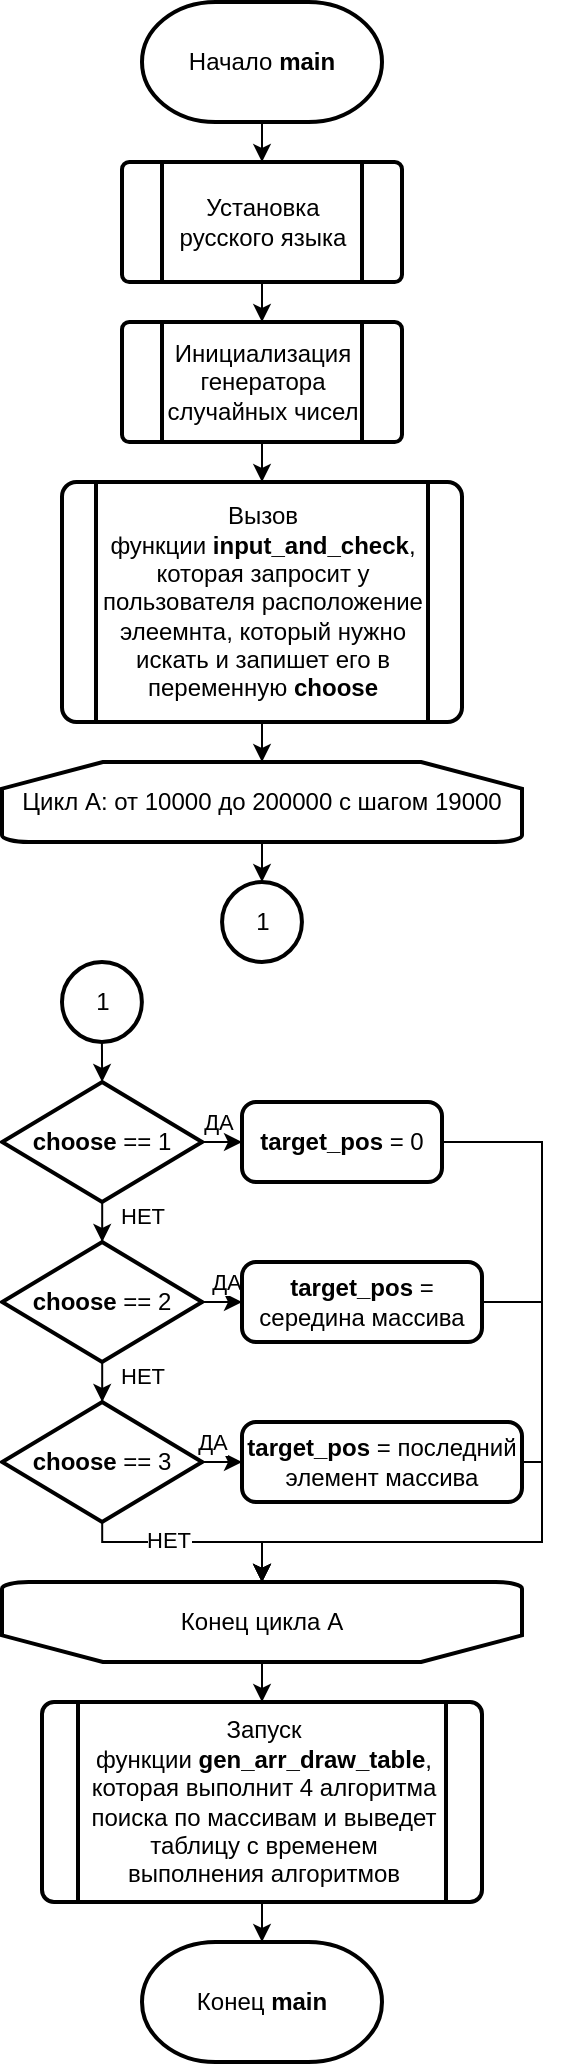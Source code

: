 <mxfile version="16.5.1" type="device" pages="6"><diagram id="A2w9auF7Pvid5PDzGuIK" name="main"><mxGraphModel dx="539" dy="1760" grid="1" gridSize="10" guides="1" tooltips="1" connect="1" arrows="1" fold="1" page="1" pageScale="1" pageWidth="827" pageHeight="1169" math="0" shadow="0"><root><mxCell id="0"/><mxCell id="1" parent="0"/><mxCell id="JHVmjXG_HDrEuw4JtFqx-5" style="edgeStyle=orthogonalEdgeStyle;rounded=0;orthogonalLoop=1;jettySize=auto;html=1;exitX=0.5;exitY=1;exitDx=0;exitDy=0;exitPerimeter=0;entryX=0.5;entryY=0;entryDx=0;entryDy=0;" parent="1" source="JHVmjXG_HDrEuw4JtFqx-1" target="JHVmjXG_HDrEuw4JtFqx-2" edge="1"><mxGeometry relative="1" as="geometry"/></mxCell><mxCell id="JHVmjXG_HDrEuw4JtFqx-1" value="Начало &lt;b&gt;main&lt;/b&gt;" style="strokeWidth=2;html=1;shape=mxgraph.flowchart.terminator;whiteSpace=wrap;" parent="1" vertex="1"><mxGeometry x="330" y="-50" width="120" height="60" as="geometry"/></mxCell><mxCell id="JHVmjXG_HDrEuw4JtFqx-6" value="" style="edgeStyle=orthogonalEdgeStyle;rounded=0;orthogonalLoop=1;jettySize=auto;html=1;" parent="1" source="JHVmjXG_HDrEuw4JtFqx-2" target="JHVmjXG_HDrEuw4JtFqx-3" edge="1"><mxGeometry relative="1" as="geometry"/></mxCell><mxCell id="JHVmjXG_HDrEuw4JtFqx-2" value="Установка русского языка" style="verticalLabelPosition=middle;verticalAlign=middle;html=1;shape=process;whiteSpace=wrap;rounded=1;size=0.14;arcSize=6;strokeWidth=2;labelPosition=center;align=center;" parent="1" vertex="1"><mxGeometry x="320" y="30" width="140" height="60" as="geometry"/></mxCell><mxCell id="JHVmjXG_HDrEuw4JtFqx-8" style="edgeStyle=orthogonalEdgeStyle;rounded=0;orthogonalLoop=1;jettySize=auto;html=1;exitX=0.5;exitY=1;exitDx=0;exitDy=0;entryX=0.5;entryY=0;entryDx=0;entryDy=0;" parent="1" source="JHVmjXG_HDrEuw4JtFqx-3" target="JHVmjXG_HDrEuw4JtFqx-7" edge="1"><mxGeometry relative="1" as="geometry"/></mxCell><mxCell id="JHVmjXG_HDrEuw4JtFqx-3" value="Инициализация генератора случайных чисел" style="verticalLabelPosition=middle;verticalAlign=middle;html=1;shape=process;whiteSpace=wrap;rounded=1;size=0.14;arcSize=6;strokeWidth=2;labelPosition=center;align=center;" parent="1" vertex="1"><mxGeometry x="320" y="110" width="140" height="60" as="geometry"/></mxCell><mxCell id="kj-ZdAvc-CohXJTJ_ID_-2" style="edgeStyle=orthogonalEdgeStyle;rounded=0;orthogonalLoop=1;jettySize=auto;html=1;exitX=0.5;exitY=1;exitDx=0;exitDy=0;entryX=0.5;entryY=0;entryDx=0;entryDy=0;entryPerimeter=0;" parent="1" source="JHVmjXG_HDrEuw4JtFqx-7" target="JHVmjXG_HDrEuw4JtFqx-9" edge="1"><mxGeometry relative="1" as="geometry"/></mxCell><mxCell id="JHVmjXG_HDrEuw4JtFqx-7" value="Вызов функции&amp;nbsp;&lt;b&gt;input_and_check&lt;/b&gt;, которая запросит у пользователя расположение элеемнта, который нужно искать и запишет его в переменную &lt;b&gt;choose&lt;/b&gt;" style="verticalLabelPosition=middle;verticalAlign=middle;html=1;shape=process;whiteSpace=wrap;rounded=1;size=0.083;arcSize=6;strokeWidth=2;labelPosition=center;align=center;" parent="1" vertex="1"><mxGeometry x="290" y="190" width="200" height="120" as="geometry"/></mxCell><mxCell id="kj-ZdAvc-CohXJTJ_ID_-32" style="edgeStyle=orthogonalEdgeStyle;rounded=0;orthogonalLoop=1;jettySize=auto;html=1;exitX=0.5;exitY=1;exitDx=0;exitDy=0;exitPerimeter=0;entryX=0.5;entryY=0;entryDx=0;entryDy=0;entryPerimeter=0;fontColor=default;" parent="1" source="JHVmjXG_HDrEuw4JtFqx-9" target="kj-ZdAvc-CohXJTJ_ID_-29" edge="1"><mxGeometry relative="1" as="geometry"/></mxCell><mxCell id="JHVmjXG_HDrEuw4JtFqx-9" value="Цикл А: от 10000 до 200000 с шагом 19000" style="strokeWidth=2;html=1;shape=mxgraph.flowchart.loop_limit;whiteSpace=wrap;" parent="1" vertex="1"><mxGeometry x="260" y="330" width="260" height="40" as="geometry"/></mxCell><mxCell id="kj-ZdAvc-CohXJTJ_ID_-26" value="" style="edgeStyle=orthogonalEdgeStyle;rounded=0;orthogonalLoop=1;jettySize=auto;html=1;fontColor=default;" parent="1" source="kj-ZdAvc-CohXJTJ_ID_-1" target="kj-ZdAvc-CohXJTJ_ID_-25" edge="1"><mxGeometry relative="1" as="geometry"/></mxCell><mxCell id="kj-ZdAvc-CohXJTJ_ID_-1" value="Конец цикла А" style="strokeWidth=2;html=1;shape=mxgraph.flowchart.loop_limit;whiteSpace=wrap;direction=west;" parent="1" vertex="1"><mxGeometry x="260" y="740" width="260" height="40" as="geometry"/></mxCell><mxCell id="kj-ZdAvc-CohXJTJ_ID_-6" value="" style="edgeStyle=orthogonalEdgeStyle;rounded=0;orthogonalLoop=1;jettySize=auto;html=1;" parent="1" source="kj-ZdAvc-CohXJTJ_ID_-3" target="kj-ZdAvc-CohXJTJ_ID_-5" edge="1"><mxGeometry relative="1" as="geometry"/></mxCell><mxCell id="kj-ZdAvc-CohXJTJ_ID_-16" value="ДА" style="edgeLabel;html=1;align=center;verticalAlign=middle;resizable=0;points=[];labelBackgroundColor=none;fontColor=default;" parent="kj-ZdAvc-CohXJTJ_ID_-6" vertex="1" connectable="0"><mxGeometry x="-0.17" relative="1" as="geometry"><mxPoint x="-7" y="-10" as="offset"/></mxGeometry></mxCell><mxCell id="kj-ZdAvc-CohXJTJ_ID_-13" value="" style="edgeStyle=orthogonalEdgeStyle;rounded=0;orthogonalLoop=1;jettySize=auto;html=1;" parent="1" source="kj-ZdAvc-CohXJTJ_ID_-3" target="kj-ZdAvc-CohXJTJ_ID_-8" edge="1"><mxGeometry relative="1" as="geometry"/></mxCell><mxCell id="kj-ZdAvc-CohXJTJ_ID_-19" value="НЕТ" style="edgeLabel;html=1;align=center;verticalAlign=middle;resizable=0;points=[];fontColor=default;" parent="kj-ZdAvc-CohXJTJ_ID_-13" vertex="1" connectable="0"><mxGeometry x="0.545" relative="1" as="geometry"><mxPoint x="20" as="offset"/></mxGeometry></mxCell><mxCell id="kj-ZdAvc-CohXJTJ_ID_-3" value="&lt;b&gt;choose&lt;/b&gt; == 1" style="strokeWidth=2;html=1;shape=mxgraph.flowchart.decision;whiteSpace=wrap;" parent="1" vertex="1"><mxGeometry x="260.06" y="490" width="100" height="60" as="geometry"/></mxCell><mxCell id="kj-ZdAvc-CohXJTJ_ID_-22" style="edgeStyle=orthogonalEdgeStyle;rounded=0;orthogonalLoop=1;jettySize=auto;html=1;exitX=1;exitY=0.5;exitDx=0;exitDy=0;entryX=0.5;entryY=1;entryDx=0;entryDy=0;entryPerimeter=0;fontColor=default;" parent="1" source="kj-ZdAvc-CohXJTJ_ID_-5" target="kj-ZdAvc-CohXJTJ_ID_-1" edge="1"><mxGeometry relative="1" as="geometry"><Array as="points"><mxPoint x="530" y="520"/><mxPoint x="530" y="720"/><mxPoint x="390" y="720"/></Array></mxGeometry></mxCell><mxCell id="kj-ZdAvc-CohXJTJ_ID_-5" value="&lt;b&gt;target_pos&lt;/b&gt; = 0" style="rounded=1;whiteSpace=wrap;html=1;absoluteArcSize=1;arcSize=14;strokeWidth=2;" parent="1" vertex="1"><mxGeometry x="380" y="500" width="100" height="40" as="geometry"/></mxCell><mxCell id="kj-ZdAvc-CohXJTJ_ID_-7" value="" style="edgeStyle=orthogonalEdgeStyle;rounded=0;orthogonalLoop=1;jettySize=auto;html=1;" parent="1" source="kj-ZdAvc-CohXJTJ_ID_-8" target="kj-ZdAvc-CohXJTJ_ID_-9" edge="1"><mxGeometry relative="1" as="geometry"/></mxCell><mxCell id="kj-ZdAvc-CohXJTJ_ID_-17" value="ДА" style="edgeLabel;html=1;align=center;verticalAlign=middle;resizable=0;points=[];fontColor=default;" parent="kj-ZdAvc-CohXJTJ_ID_-7" vertex="1" connectable="0"><mxGeometry x="-0.228" relative="1" as="geometry"><mxPoint x="-5" y="-10" as="offset"/></mxGeometry></mxCell><mxCell id="kj-ZdAvc-CohXJTJ_ID_-14" value="" style="edgeStyle=orthogonalEdgeStyle;rounded=0;orthogonalLoop=1;jettySize=auto;html=1;" parent="1" source="kj-ZdAvc-CohXJTJ_ID_-8" target="kj-ZdAvc-CohXJTJ_ID_-11" edge="1"><mxGeometry relative="1" as="geometry"/></mxCell><mxCell id="kj-ZdAvc-CohXJTJ_ID_-20" value="НЕТ" style="edgeLabel;html=1;align=center;verticalAlign=middle;resizable=0;points=[];fontColor=default;" parent="kj-ZdAvc-CohXJTJ_ID_-14" vertex="1" connectable="0"><mxGeometry x="-0.764" relative="1" as="geometry"><mxPoint x="20" as="offset"/></mxGeometry></mxCell><mxCell id="kj-ZdAvc-CohXJTJ_ID_-8" value="&lt;b&gt;choose&lt;/b&gt; == 2" style="strokeWidth=2;html=1;shape=mxgraph.flowchart.decision;whiteSpace=wrap;" parent="1" vertex="1"><mxGeometry x="260.06" y="570" width="100" height="60" as="geometry"/></mxCell><mxCell id="kj-ZdAvc-CohXJTJ_ID_-23" style="edgeStyle=orthogonalEdgeStyle;rounded=0;orthogonalLoop=1;jettySize=auto;html=1;exitX=1;exitY=0.5;exitDx=0;exitDy=0;fontColor=default;entryX=0.5;entryY=1;entryDx=0;entryDy=0;entryPerimeter=0;" parent="1" source="kj-ZdAvc-CohXJTJ_ID_-9" target="kj-ZdAvc-CohXJTJ_ID_-1" edge="1"><mxGeometry relative="1" as="geometry"><mxPoint x="390" y="750" as="targetPoint"/><Array as="points"><mxPoint x="530" y="600"/><mxPoint x="530" y="720"/><mxPoint x="390" y="720"/></Array></mxGeometry></mxCell><mxCell id="kj-ZdAvc-CohXJTJ_ID_-9" value="&lt;b&gt;target_pos &lt;/b&gt;= середина массива" style="rounded=1;whiteSpace=wrap;html=1;absoluteArcSize=1;arcSize=14;strokeWidth=2;" parent="1" vertex="1"><mxGeometry x="380" y="580" width="120" height="40" as="geometry"/></mxCell><mxCell id="kj-ZdAvc-CohXJTJ_ID_-10" value="" style="edgeStyle=orthogonalEdgeStyle;rounded=0;orthogonalLoop=1;jettySize=auto;html=1;" parent="1" source="kj-ZdAvc-CohXJTJ_ID_-11" target="kj-ZdAvc-CohXJTJ_ID_-12" edge="1"><mxGeometry relative="1" as="geometry"/></mxCell><mxCell id="kj-ZdAvc-CohXJTJ_ID_-18" value="ДА" style="edgeLabel;html=1;align=center;verticalAlign=middle;resizable=0;points=[];fontColor=default;" parent="kj-ZdAvc-CohXJTJ_ID_-10" vertex="1" connectable="0"><mxGeometry x="0.113" relative="1" as="geometry"><mxPoint x="-2" y="-10" as="offset"/></mxGeometry></mxCell><mxCell id="kj-ZdAvc-CohXJTJ_ID_-15" value="" style="edgeStyle=orthogonalEdgeStyle;rounded=0;orthogonalLoop=1;jettySize=auto;html=1;entryX=0.5;entryY=1;entryDx=0;entryDy=0;entryPerimeter=0;" parent="1" source="kj-ZdAvc-CohXJTJ_ID_-11" target="kj-ZdAvc-CohXJTJ_ID_-1" edge="1"><mxGeometry relative="1" as="geometry"><Array as="points"><mxPoint x="310" y="720"/><mxPoint x="390" y="720"/></Array></mxGeometry></mxCell><mxCell id="kj-ZdAvc-CohXJTJ_ID_-21" value="НЕТ" style="edgeLabel;html=1;align=center;verticalAlign=middle;resizable=0;points=[];fontColor=default;" parent="kj-ZdAvc-CohXJTJ_ID_-15" vertex="1" connectable="0"><mxGeometry x="-0.599" y="-1" relative="1" as="geometry"><mxPoint x="21" y="-2" as="offset"/></mxGeometry></mxCell><mxCell id="kj-ZdAvc-CohXJTJ_ID_-11" value="&lt;b&gt;choose&lt;/b&gt; == 3" style="strokeWidth=2;html=1;shape=mxgraph.flowchart.decision;whiteSpace=wrap;" parent="1" vertex="1"><mxGeometry x="260.06" y="650" width="100" height="60" as="geometry"/></mxCell><mxCell id="kj-ZdAvc-CohXJTJ_ID_-24" style="edgeStyle=orthogonalEdgeStyle;rounded=0;orthogonalLoop=1;jettySize=auto;html=1;exitX=1;exitY=0.5;exitDx=0;exitDy=0;entryX=0.5;entryY=1;entryDx=0;entryDy=0;entryPerimeter=0;fontColor=default;" parent="1" source="kj-ZdAvc-CohXJTJ_ID_-12" target="kj-ZdAvc-CohXJTJ_ID_-1" edge="1"><mxGeometry relative="1" as="geometry"><Array as="points"><mxPoint x="530" y="680"/><mxPoint x="530" y="720"/><mxPoint x="390" y="720"/></Array></mxGeometry></mxCell><mxCell id="kj-ZdAvc-CohXJTJ_ID_-12" value="&lt;b&gt;target_pos&lt;/b&gt; = последний элемент массива" style="rounded=1;whiteSpace=wrap;html=1;absoluteArcSize=1;arcSize=14;strokeWidth=2;" parent="1" vertex="1"><mxGeometry x="380" y="660" width="140" height="40" as="geometry"/></mxCell><mxCell id="kj-ZdAvc-CohXJTJ_ID_-28" value="" style="edgeStyle=orthogonalEdgeStyle;rounded=0;orthogonalLoop=1;jettySize=auto;html=1;fontColor=default;" parent="1" source="kj-ZdAvc-CohXJTJ_ID_-25" target="kj-ZdAvc-CohXJTJ_ID_-27" edge="1"><mxGeometry relative="1" as="geometry"/></mxCell><mxCell id="kj-ZdAvc-CohXJTJ_ID_-25" value="Запуск функции&amp;nbsp;&lt;b&gt;gen_arr_draw_table&lt;/b&gt;, которая выполнит 4 алгоритма поиска по массивам и выведет таблицу с временем выполнения алгоритмов" style="verticalLabelPosition=middle;verticalAlign=middle;html=1;shape=process;whiteSpace=wrap;rounded=1;size=0.083;arcSize=6;strokeWidth=2;labelPosition=center;align=center;labelBackgroundColor=none;fontColor=default;" parent="1" vertex="1"><mxGeometry x="280" y="800" width="220" height="100" as="geometry"/></mxCell><mxCell id="kj-ZdAvc-CohXJTJ_ID_-27" value="Конец &lt;b&gt;main&lt;/b&gt;" style="strokeWidth=2;html=1;shape=mxgraph.flowchart.terminator;whiteSpace=wrap;labelBackgroundColor=none;fontColor=default;" parent="1" vertex="1"><mxGeometry x="330" y="920" width="120" height="60" as="geometry"/></mxCell><mxCell id="kj-ZdAvc-CohXJTJ_ID_-29" value="1" style="verticalLabelPosition=middle;verticalAlign=middle;html=1;shape=mxgraph.flowchart.on-page_reference;strokeWidth=2;labelPosition=center;align=center;labelBackgroundColor=none;fontColor=default;" parent="1" vertex="1"><mxGeometry x="370.03" y="390" width="39.94" height="40" as="geometry"/></mxCell><mxCell id="kj-ZdAvc-CohXJTJ_ID_-31" style="edgeStyle=orthogonalEdgeStyle;rounded=0;orthogonalLoop=1;jettySize=auto;html=1;exitX=0.5;exitY=1;exitDx=0;exitDy=0;exitPerimeter=0;entryX=0.5;entryY=0;entryDx=0;entryDy=0;entryPerimeter=0;fontColor=default;" parent="1" source="kj-ZdAvc-CohXJTJ_ID_-30" target="kj-ZdAvc-CohXJTJ_ID_-3" edge="1"><mxGeometry relative="1" as="geometry"/></mxCell><mxCell id="kj-ZdAvc-CohXJTJ_ID_-30" value="1" style="verticalLabelPosition=middle;verticalAlign=middle;html=1;shape=mxgraph.flowchart.on-page_reference;strokeWidth=2;labelPosition=center;align=center;labelBackgroundColor=none;fontColor=default;" parent="1" vertex="1"><mxGeometry x="290" y="430" width="39.94" height="40" as="geometry"/></mxCell></root></mxGraphModel></diagram><diagram id="LcQBUTgG5Qnw_3uJ8EVH" name="gen_arr_draw_table"><mxGraphModel dx="1422" dy="1558" grid="1" gridSize="10" guides="1" tooltips="1" connect="1" arrows="1" fold="1" page="1" pageScale="1" pageWidth="827" pageHeight="1169" math="0" shadow="0"><root><mxCell id="Il-s8Ou6N4tKMJRn26Mb-0"/><mxCell id="Il-s8Ou6N4tKMJRn26Mb-1" parent="Il-s8Ou6N4tKMJRn26Mb-0"/><mxCell id="dqBir5WLaDoRzfRu2deC-2" value="" style="edgeStyle=orthogonalEdgeStyle;rounded=0;orthogonalLoop=1;jettySize=auto;html=1;" edge="1" parent="Il-s8Ou6N4tKMJRn26Mb-1" source="dqBir5WLaDoRzfRu2deC-0" target="dqBir5WLaDoRzfRu2deC-1"><mxGeometry relative="1" as="geometry"/></mxCell><mxCell id="dqBir5WLaDoRzfRu2deC-0" value="Начало &lt;b&gt;gen_arr_draw_table&lt;/b&gt;" style="strokeWidth=2;html=1;shape=mxgraph.flowchart.terminator;whiteSpace=wrap;" vertex="1" parent="Il-s8Ou6N4tKMJRn26Mb-1"><mxGeometry x="280" y="40" width="180" height="60" as="geometry"/></mxCell><mxCell id="dqBir5WLaDoRzfRu2deC-4" value="" style="edgeStyle=orthogonalEdgeStyle;rounded=0;orthogonalLoop=1;jettySize=auto;html=1;" edge="1" parent="Il-s8Ou6N4tKMJRn26Mb-1" source="dqBir5WLaDoRzfRu2deC-1" target="dqBir5WLaDoRzfRu2deC-3"><mxGeometry relative="1" as="geometry"/></mxCell><mxCell id="dqBir5WLaDoRzfRu2deC-1" value="Вызов функции&amp;nbsp;&lt;b&gt;randomize_array, &lt;/b&gt;которая заполнит массив случайными значениями" style="verticalLabelPosition=middle;verticalAlign=middle;html=1;shape=process;whiteSpace=wrap;rounded=1;size=0.056;arcSize=6;strokeWidth=2;labelPosition=center;align=center;" vertex="1" parent="Il-s8Ou6N4tKMJRn26Mb-1"><mxGeometry x="280" y="120" width="180" height="60" as="geometry"/></mxCell><mxCell id="dqBir5WLaDoRzfRu2deC-6" value="" style="edgeStyle=orthogonalEdgeStyle;rounded=0;orthogonalLoop=1;jettySize=auto;html=1;" edge="1" parent="Il-s8Ou6N4tKMJRn26Mb-1" source="dqBir5WLaDoRzfRu2deC-3" target="dqBir5WLaDoRzfRu2deC-5"><mxGeometry relative="1" as="geometry"/></mxCell><mxCell id="dqBir5WLaDoRzfRu2deC-3" value="Вывод шапки таблицы" style="shape=parallelogram;html=1;strokeWidth=2;perimeter=parallelogramPerimeter;whiteSpace=wrap;rounded=1;arcSize=12;size=0.141;" vertex="1" parent="Il-s8Ou6N4tKMJRn26Mb-1"><mxGeometry x="290" y="200" width="160" height="40" as="geometry"/></mxCell><mxCell id="dqBir5WLaDoRzfRu2deC-11" value="" style="edgeStyle=orthogonalEdgeStyle;rounded=0;orthogonalLoop=1;jettySize=auto;html=1;endArrow=classic;endFill=1;strokeWidth=1;" edge="1" parent="Il-s8Ou6N4tKMJRn26Mb-1" source="dqBir5WLaDoRzfRu2deC-5" target="dqBir5WLaDoRzfRu2deC-10"><mxGeometry relative="1" as="geometry"/></mxCell><mxCell id="dqBir5WLaDoRzfRu2deC-5" value="Цикл А: &lt;b&gt;i&amp;nbsp; &lt;/b&gt;= (0...4) с шагом 1" style="strokeWidth=2;html=1;shape=mxgraph.flowchart.loop_limit;whiteSpace=wrap;" vertex="1" parent="Il-s8Ou6N4tKMJRn26Mb-1"><mxGeometry x="280" y="260" width="180" height="40" as="geometry"/></mxCell><mxCell id="dqBir5WLaDoRzfRu2deC-33" style="edgeStyle=orthogonalEdgeStyle;rounded=0;orthogonalLoop=1;jettySize=auto;html=1;exitX=0.5;exitY=1;exitDx=0;exitDy=0;entryX=0.5;entryY=0;entryDx=0;entryDy=0;entryPerimeter=0;endArrow=classic;endFill=1;strokeWidth=1;" edge="1" parent="Il-s8Ou6N4tKMJRn26Mb-1" source="dqBir5WLaDoRzfRu2deC-7" target="dqBir5WLaDoRzfRu2deC-28"><mxGeometry relative="1" as="geometry"/></mxCell><mxCell id="dqBir5WLaDoRzfRu2deC-7" value="Вызов функции&amp;nbsp;&lt;b&gt;measure_time&lt;/b&gt;, которая измерит время выполнения текущего алгоритма поиска и вернет индекс элемента&amp;nbsp;&lt;b&gt;target&lt;/b&gt;" style="verticalLabelPosition=middle;verticalAlign=middle;html=1;shape=process;whiteSpace=wrap;rounded=1;size=0.056;arcSize=6;strokeWidth=2;labelPosition=center;align=center;" vertex="1" parent="Il-s8Ou6N4tKMJRn26Mb-1"><mxGeometry x="270" y="410" width="200" height="80" as="geometry"/></mxCell><mxCell id="dqBir5WLaDoRzfRu2deC-9" value="" style="edgeStyle=orthogonalEdgeStyle;rounded=0;orthogonalLoop=1;jettySize=auto;html=1;endArrow=none;endFill=0;strokeWidth=2;dashed=1;" edge="1" parent="Il-s8Ou6N4tKMJRn26Mb-1" source="dqBir5WLaDoRzfRu2deC-8" target="dqBir5WLaDoRzfRu2deC-0"><mxGeometry relative="1" as="geometry"/></mxCell><mxCell id="dqBir5WLaDoRzfRu2deC-8" value="На вход подается &lt;br&gt;размер массива&amp;nbsp;&lt;b&gt;size&lt;/b&gt; и&lt;br&gt;позиция цели поиска&amp;nbsp;&lt;b style=&quot;text-align: center&quot;&gt;target_pos&lt;/b&gt;" style="strokeWidth=2;html=1;shape=mxgraph.flowchart.annotation_2;align=left;labelPosition=right;pointerEvents=1;" vertex="1" parent="Il-s8Ou6N4tKMJRn26Mb-1"><mxGeometry x="480" y="40" width="10" height="60" as="geometry"/></mxCell><mxCell id="dqBir5WLaDoRzfRu2deC-12" value="" style="edgeStyle=orthogonalEdgeStyle;rounded=0;orthogonalLoop=1;jettySize=auto;html=1;endArrow=classic;endFill=1;strokeWidth=1;" edge="1" parent="Il-s8Ou6N4tKMJRn26Mb-1" source="dqBir5WLaDoRzfRu2deC-10" target="dqBir5WLaDoRzfRu2deC-7"><mxGeometry relative="1" as="geometry"/></mxCell><mxCell id="dqBir5WLaDoRzfRu2deC-10" value="Вызов функции &lt;b&gt;sup_funcs[i]&lt;/b&gt;, которая вернет элемент &lt;b&gt;target&lt;/b&gt; на позиции &lt;b&gt;target_pos&lt;/b&gt;" style="verticalLabelPosition=middle;verticalAlign=middle;html=1;shape=process;whiteSpace=wrap;rounded=1;size=0.056;arcSize=6;strokeWidth=2;labelPosition=center;align=center;" vertex="1" parent="Il-s8Ou6N4tKMJRn26Mb-1"><mxGeometry x="270" y="320" width="200" height="70" as="geometry"/></mxCell><mxCell id="dqBir5WLaDoRzfRu2deC-16" value="" style="edgeStyle=orthogonalEdgeStyle;rounded=0;orthogonalLoop=1;jettySize=auto;html=1;endArrow=classic;endFill=1;strokeWidth=1;" edge="1" parent="Il-s8Ou6N4tKMJRn26Mb-1" source="dqBir5WLaDoRzfRu2deC-13" target="dqBir5WLaDoRzfRu2deC-15"><mxGeometry relative="1" as="geometry"/></mxCell><mxCell id="dqBir5WLaDoRzfRu2deC-13" value="Вывод строки таблицы" style="shape=parallelogram;html=1;strokeWidth=2;perimeter=parallelogramPerimeter;whiteSpace=wrap;rounded=1;arcSize=12;size=0.125;" vertex="1" parent="Il-s8Ou6N4tKMJRn26Mb-1"><mxGeometry x="280" y="690" width="180" height="40" as="geometry"/></mxCell><mxCell id="dqBir5WLaDoRzfRu2deC-18" style="edgeStyle=orthogonalEdgeStyle;rounded=0;orthogonalLoop=1;jettySize=auto;html=1;exitX=1;exitY=0.5;exitDx=0;exitDy=0;exitPerimeter=0;entryX=0.5;entryY=0;entryDx=0;entryDy=0;endArrow=classic;endFill=1;strokeWidth=1;" edge="1" parent="Il-s8Ou6N4tKMJRn26Mb-1" source="dqBir5WLaDoRzfRu2deC-15" target="dqBir5WLaDoRzfRu2deC-17"><mxGeometry relative="1" as="geometry"/></mxCell><mxCell id="dqBir5WLaDoRzfRu2deC-19" value="ДА" style="edgeLabel;html=1;align=center;verticalAlign=middle;resizable=0;points=[];" vertex="1" connectable="0" parent="dqBir5WLaDoRzfRu2deC-18"><mxGeometry x="-0.031" relative="1" as="geometry"><mxPoint x="-6" y="-16" as="offset"/></mxGeometry></mxCell><mxCell id="dqBir5WLaDoRzfRu2deC-22" style="edgeStyle=orthogonalEdgeStyle;rounded=0;orthogonalLoop=1;jettySize=auto;html=1;exitX=0;exitY=0.5;exitDx=0;exitDy=0;exitPerimeter=0;entryX=0.5;entryY=0;entryDx=0;entryDy=0;endArrow=classic;endFill=1;strokeWidth=1;" edge="1" parent="Il-s8Ou6N4tKMJRn26Mb-1" source="dqBir5WLaDoRzfRu2deC-15" target="dqBir5WLaDoRzfRu2deC-20"><mxGeometry relative="1" as="geometry"><Array as="points"><mxPoint x="280" y="780"/><mxPoint x="280" y="860"/><mxPoint x="370" y="860"/></Array></mxGeometry></mxCell><mxCell id="dqBir5WLaDoRzfRu2deC-23" value="НЕТ" style="edgeLabel;html=1;align=center;verticalAlign=middle;resizable=0;points=[];" vertex="1" connectable="0" parent="dqBir5WLaDoRzfRu2deC-22"><mxGeometry x="-0.627" y="2" relative="1" as="geometry"><mxPoint x="8" y="-31" as="offset"/></mxGeometry></mxCell><mxCell id="dqBir5WLaDoRzfRu2deC-15" value="Если нужна&lt;br&gt;печать массива" style="strokeWidth=2;html=1;shape=mxgraph.flowchart.decision;whiteSpace=wrap;" vertex="1" parent="Il-s8Ou6N4tKMJRn26Mb-1"><mxGeometry x="300" y="750" width="140" height="60" as="geometry"/></mxCell><mxCell id="dqBir5WLaDoRzfRu2deC-21" style="edgeStyle=orthogonalEdgeStyle;rounded=0;orthogonalLoop=1;jettySize=auto;html=1;exitX=0.5;exitY=1;exitDx=0;exitDy=0;entryX=0.5;entryY=0;entryDx=0;entryDy=0;endArrow=classic;endFill=1;strokeWidth=1;" edge="1" parent="Il-s8Ou6N4tKMJRn26Mb-1" source="dqBir5WLaDoRzfRu2deC-17" target="dqBir5WLaDoRzfRu2deC-20"><mxGeometry relative="1" as="geometry"><Array as="points"><mxPoint x="456" y="860"/><mxPoint x="370" y="860"/></Array></mxGeometry></mxCell><mxCell id="dqBir5WLaDoRzfRu2deC-17" value="Печать массива" style="shape=parallelogram;html=1;strokeWidth=2;perimeter=parallelogramPerimeter;whiteSpace=wrap;rounded=1;arcSize=12;size=0.109;" vertex="1" parent="Il-s8Ou6N4tKMJRn26Mb-1"><mxGeometry x="390" y="800" width="132" height="40" as="geometry"/></mxCell><mxCell id="dqBir5WLaDoRzfRu2deC-25" style="edgeStyle=orthogonalEdgeStyle;rounded=0;orthogonalLoop=1;jettySize=auto;html=1;exitX=0.5;exitY=1;exitDx=0;exitDy=0;entryX=0.5;entryY=0;entryDx=0;entryDy=0;endArrow=classic;endFill=1;strokeWidth=1;" edge="1" parent="Il-s8Ou6N4tKMJRn26Mb-1" source="dqBir5WLaDoRzfRu2deC-20" target="dqBir5WLaDoRzfRu2deC-24"><mxGeometry relative="1" as="geometry"/></mxCell><mxCell id="dqBir5WLaDoRzfRu2deC-20" value="Печать конца таблицы" style="shape=parallelogram;html=1;strokeWidth=2;perimeter=parallelogramPerimeter;whiteSpace=wrap;rounded=1;arcSize=12;size=0.109;" vertex="1" parent="Il-s8Ou6N4tKMJRn26Mb-1"><mxGeometry x="290" y="870" width="160" height="40" as="geometry"/></mxCell><mxCell id="dqBir5WLaDoRzfRu2deC-27" value="" style="edgeStyle=orthogonalEdgeStyle;rounded=0;orthogonalLoop=1;jettySize=auto;html=1;endArrow=classic;endFill=1;strokeWidth=1;" edge="1" parent="Il-s8Ou6N4tKMJRn26Mb-1" source="dqBir5WLaDoRzfRu2deC-24" target="dqBir5WLaDoRzfRu2deC-26"><mxGeometry relative="1" as="geometry"/></mxCell><mxCell id="dqBir5WLaDoRzfRu2deC-24" value="Удаление массива &lt;b&gt;arr&lt;/b&gt;" style="rounded=1;whiteSpace=wrap;html=1;absoluteArcSize=1;arcSize=14;strokeWidth=2;shadow=0;glass=0;sketch=0;" vertex="1" parent="Il-s8Ou6N4tKMJRn26Mb-1"><mxGeometry x="320" y="930" width="100" height="40" as="geometry"/></mxCell><mxCell id="dqBir5WLaDoRzfRu2deC-26" value="Конец&amp;nbsp;&lt;b&gt;gen_arr_draw_table&lt;/b&gt;" style="strokeWidth=2;html=1;shape=mxgraph.flowchart.terminator;whiteSpace=wrap;" vertex="1" parent="Il-s8Ou6N4tKMJRn26Mb-1"><mxGeometry x="280" y="990" width="180" height="60" as="geometry"/></mxCell><mxCell id="dqBir5WLaDoRzfRu2deC-28" value="1" style="verticalLabelPosition=middle;verticalAlign=middle;html=1;shape=mxgraph.flowchart.on-page_reference;strokeWidth=2;labelPosition=center;align=center;shadow=0;glass=0;sketch=0;" vertex="1" parent="Il-s8Ou6N4tKMJRn26Mb-1"><mxGeometry x="354" y="510" width="32" height="30" as="geometry"/></mxCell><mxCell id="dqBir5WLaDoRzfRu2deC-32" style="edgeStyle=orthogonalEdgeStyle;rounded=0;orthogonalLoop=1;jettySize=auto;html=1;exitX=0.5;exitY=1;exitDx=0;exitDy=0;exitPerimeter=0;entryX=0.5;entryY=0;entryDx=0;entryDy=0;endArrow=classic;endFill=1;strokeWidth=1;" edge="1" parent="Il-s8Ou6N4tKMJRn26Mb-1" source="dqBir5WLaDoRzfRu2deC-30" target="dqBir5WLaDoRzfRu2deC-13"><mxGeometry relative="1" as="geometry"/></mxCell><mxCell id="dqBir5WLaDoRzfRu2deC-30" value="1" style="verticalLabelPosition=middle;verticalAlign=middle;html=1;shape=mxgraph.flowchart.on-page_reference;strokeWidth=2;labelPosition=center;align=center;shadow=0;glass=0;sketch=0;" vertex="1" parent="Il-s8Ou6N4tKMJRn26Mb-1"><mxGeometry x="354" y="640" width="32" height="30" as="geometry"/></mxCell></root></mxGraphModel></diagram><diagram id="ep2yJStlGIw-iScQig60" name="BLS"><mxGraphModel dx="447" dy="490" grid="1" gridSize="10" guides="1" tooltips="1" connect="1" arrows="1" fold="1" page="1" pageScale="1" pageWidth="827" pageHeight="1169" math="0" shadow="0"><root><mxCell id="hvQ9lwyQZkV0LTYL8X6w-0"/><mxCell id="hvQ9lwyQZkV0LTYL8X6w-1" parent="hvQ9lwyQZkV0LTYL8X6w-0"/><mxCell id="hvQ9lwyQZkV0LTYL8X6w-6" value="" style="edgeStyle=orthogonalEdgeStyle;rounded=0;orthogonalLoop=1;jettySize=auto;html=1;endArrow=classic;endFill=1;strokeWidth=1;" edge="1" parent="hvQ9lwyQZkV0LTYL8X6w-1" source="hvQ9lwyQZkV0LTYL8X6w-2" target="hvQ9lwyQZkV0LTYL8X6w-3"><mxGeometry relative="1" as="geometry"/></mxCell><mxCell id="hvQ9lwyQZkV0LTYL8X6w-2" value="Начало &lt;b&gt;BLS&lt;/b&gt;" style="strokeWidth=2;html=1;shape=mxgraph.flowchart.terminator;whiteSpace=wrap;shadow=0;glass=0;sketch=0;" vertex="1" parent="hvQ9lwyQZkV0LTYL8X6w-1"><mxGeometry x="354" y="170" width="120" height="60" as="geometry"/></mxCell><mxCell id="hvQ9lwyQZkV0LTYL8X6w-8" value="" style="edgeStyle=orthogonalEdgeStyle;rounded=0;orthogonalLoop=1;jettySize=auto;html=1;endArrow=classic;endFill=1;strokeWidth=1;" edge="1" parent="hvQ9lwyQZkV0LTYL8X6w-1" source="hvQ9lwyQZkV0LTYL8X6w-3" target="hvQ9lwyQZkV0LTYL8X6w-7"><mxGeometry relative="1" as="geometry"/></mxCell><mxCell id="hvQ9lwyQZkV0LTYL8X6w-3" value="Цикл А: &lt;b&gt;i&lt;/b&gt; = (0..size) с шагом = 1" style="strokeWidth=2;html=1;shape=mxgraph.flowchart.loop_limit;whiteSpace=wrap;shadow=0;glass=0;sketch=0;" vertex="1" parent="hvQ9lwyQZkV0LTYL8X6w-1"><mxGeometry x="318" y="260" width="192" height="40" as="geometry"/></mxCell><mxCell id="hvQ9lwyQZkV0LTYL8X6w-5" style="edgeStyle=orthogonalEdgeStyle;rounded=0;orthogonalLoop=1;jettySize=auto;html=1;exitX=0;exitY=0.5;exitDx=0;exitDy=0;exitPerimeter=0;entryX=1;entryY=0.5;entryDx=0;entryDy=0;entryPerimeter=0;endArrow=none;endFill=0;strokeWidth=2;dashed=1;" edge="1" parent="hvQ9lwyQZkV0LTYL8X6w-1" source="hvQ9lwyQZkV0LTYL8X6w-4" target="hvQ9lwyQZkV0LTYL8X6w-2"><mxGeometry relative="1" as="geometry"/></mxCell><mxCell id="hvQ9lwyQZkV0LTYL8X6w-4" value="&lt;b&gt;arr&lt;/b&gt; - массив&lt;br&gt;&lt;b&gt;size&lt;/b&gt;&amp;nbsp;- размер массива&lt;br&gt;&lt;b&gt;target&lt;/b&gt;&amp;nbsp;- цель поиска&lt;br&gt;&lt;b&gt;num_of_comp&lt;/b&gt;&amp;nbsp;-&lt;br&gt;количество сравнений" style="strokeWidth=2;html=1;shape=mxgraph.flowchart.annotation_2;align=left;labelPosition=right;pointerEvents=1;shadow=0;glass=0;sketch=0;" vertex="1" parent="hvQ9lwyQZkV0LTYL8X6w-1"><mxGeometry x="500" y="150" width="20" height="100" as="geometry"/></mxCell><mxCell id="hvQ9lwyQZkV0LTYL8X6w-10" value="" style="edgeStyle=orthogonalEdgeStyle;rounded=0;orthogonalLoop=1;jettySize=auto;html=1;endArrow=classic;endFill=1;strokeWidth=1;" edge="1" parent="hvQ9lwyQZkV0LTYL8X6w-1" source="hvQ9lwyQZkV0LTYL8X6w-7" target="hvQ9lwyQZkV0LTYL8X6w-9"><mxGeometry relative="1" as="geometry"/></mxCell><mxCell id="hvQ9lwyQZkV0LTYL8X6w-7" value="привабляем количество сравнений&lt;br&gt;&lt;b&gt;num_of_comp&lt;/b&gt;++&amp;nbsp;" style="rounded=1;whiteSpace=wrap;html=1;absoluteArcSize=1;arcSize=14;strokeWidth=2;shadow=0;glass=0;sketch=0;" vertex="1" parent="hvQ9lwyQZkV0LTYL8X6w-1"><mxGeometry x="338" y="320" width="152" height="50" as="geometry"/></mxCell><mxCell id="hvQ9lwyQZkV0LTYL8X6w-14" style="edgeStyle=orthogonalEdgeStyle;rounded=0;orthogonalLoop=1;jettySize=auto;html=1;exitX=1;exitY=0.5;exitDx=0;exitDy=0;exitPerimeter=0;endArrow=classic;endFill=1;strokeWidth=1;entryX=0;entryY=0.5;entryDx=0;entryDy=0;entryPerimeter=0;" edge="1" parent="hvQ9lwyQZkV0LTYL8X6w-1" source="hvQ9lwyQZkV0LTYL8X6w-9" target="hvQ9lwyQZkV0LTYL8X6w-12"><mxGeometry relative="1" as="geometry"><mxPoint x="550" y="430" as="targetPoint"/></mxGeometry></mxCell><mxCell id="hvQ9lwyQZkV0LTYL8X6w-17" value="ДА" style="edgeLabel;html=1;align=center;verticalAlign=middle;resizable=0;points=[];" vertex="1" connectable="0" parent="hvQ9lwyQZkV0LTYL8X6w-14"><mxGeometry x="-0.283" relative="1" as="geometry"><mxPoint x="-7" y="-10" as="offset"/></mxGeometry></mxCell><mxCell id="hvQ9lwyQZkV0LTYL8X6w-26" style="edgeStyle=orthogonalEdgeStyle;rounded=0;orthogonalLoop=1;jettySize=auto;html=1;exitX=0;exitY=0.5;exitDx=0;exitDy=0;exitPerimeter=0;entryX=0.5;entryY=1;entryDx=0;entryDy=0;entryPerimeter=0;endArrow=classic;endFill=1;strokeWidth=1;" edge="1" parent="hvQ9lwyQZkV0LTYL8X6w-1" source="hvQ9lwyQZkV0LTYL8X6w-9" target="hvQ9lwyQZkV0LTYL8X6w-18"><mxGeometry relative="1" as="geometry"><Array as="points"><mxPoint x="308" y="430"/><mxPoint x="308" y="480"/><mxPoint x="414" y="480"/></Array></mxGeometry></mxCell><mxCell id="hvQ9lwyQZkV0LTYL8X6w-9" value="если текущий элемент -&lt;br&gt;&amp;nbsp;тот который мы искали" style="strokeWidth=2;html=1;shape=mxgraph.flowchart.decision;whiteSpace=wrap;shadow=0;glass=0;sketch=0;" vertex="1" parent="hvQ9lwyQZkV0LTYL8X6w-1"><mxGeometry x="328" y="390" width="172" height="80" as="geometry"/></mxCell><mxCell id="hvQ9lwyQZkV0LTYL8X6w-12" value="Конец &lt;b&gt;BLS&lt;/b&gt;" style="strokeWidth=2;html=1;shape=mxgraph.flowchart.terminator;whiteSpace=wrap;shadow=0;glass=0;sketch=0;" vertex="1" parent="hvQ9lwyQZkV0LTYL8X6w-1"><mxGeometry x="520" y="410" width="100" height="40" as="geometry"/></mxCell><mxCell id="hvQ9lwyQZkV0LTYL8X6w-16" value="" style="edgeStyle=orthogonalEdgeStyle;rounded=0;orthogonalLoop=1;jettySize=auto;html=1;endArrow=none;endFill=0;strokeWidth=2;dashed=1;" edge="1" parent="hvQ9lwyQZkV0LTYL8X6w-1" source="hvQ9lwyQZkV0LTYL8X6w-15" target="hvQ9lwyQZkV0LTYL8X6w-12"><mxGeometry relative="1" as="geometry"/></mxCell><mxCell id="hvQ9lwyQZkV0LTYL8X6w-15" value="Возвращаем &lt;b&gt;i&lt;/b&gt;" style="strokeWidth=2;html=1;shape=mxgraph.flowchart.annotation_2;align=left;labelPosition=right;pointerEvents=1;shadow=0;glass=0;sketch=0;" vertex="1" parent="hvQ9lwyQZkV0LTYL8X6w-1"><mxGeometry x="640" y="410" width="20" height="40" as="geometry"/></mxCell><mxCell id="hvQ9lwyQZkV0LTYL8X6w-21" value="" style="edgeStyle=orthogonalEdgeStyle;rounded=0;orthogonalLoop=1;jettySize=auto;html=1;endArrow=classic;endFill=1;strokeWidth=1;" edge="1" parent="hvQ9lwyQZkV0LTYL8X6w-1" source="hvQ9lwyQZkV0LTYL8X6w-18" target="hvQ9lwyQZkV0LTYL8X6w-20"><mxGeometry relative="1" as="geometry"/></mxCell><mxCell id="hvQ9lwyQZkV0LTYL8X6w-18" value="Конец цикла А" style="strokeWidth=2;html=1;shape=mxgraph.flowchart.loop_limit;whiteSpace=wrap;direction=west;shadow=0;glass=0;sketch=0;" vertex="1" parent="hvQ9lwyQZkV0LTYL8X6w-1"><mxGeometry x="348" y="490" width="132" height="40" as="geometry"/></mxCell><mxCell id="hvQ9lwyQZkV0LTYL8X6w-23" value="" style="edgeStyle=orthogonalEdgeStyle;rounded=0;orthogonalLoop=1;jettySize=auto;html=1;endArrow=classic;endFill=1;strokeWidth=1;" edge="1" parent="hvQ9lwyQZkV0LTYL8X6w-1" source="hvQ9lwyQZkV0LTYL8X6w-20" target="hvQ9lwyQZkV0LTYL8X6w-22"><mxGeometry relative="1" as="geometry"/></mxCell><mxCell id="hvQ9lwyQZkV0LTYL8X6w-20" value="привабляем количество сравнений&lt;br&gt;&lt;b&gt;num_of_comp&lt;/b&gt;++&amp;nbsp;" style="rounded=1;whiteSpace=wrap;html=1;absoluteArcSize=1;arcSize=14;strokeWidth=2;shadow=0;glass=0;sketch=0;" vertex="1" parent="hvQ9lwyQZkV0LTYL8X6w-1"><mxGeometry x="338" y="550" width="152" height="50" as="geometry"/></mxCell><mxCell id="hvQ9lwyQZkV0LTYL8X6w-22" value="Конец &lt;b&gt;BLS&lt;/b&gt;" style="strokeWidth=2;html=1;shape=mxgraph.flowchart.terminator;whiteSpace=wrap;shadow=0;glass=0;sketch=0;" vertex="1" parent="hvQ9lwyQZkV0LTYL8X6w-1"><mxGeometry x="364" y="620" width="100" height="40" as="geometry"/></mxCell><mxCell id="hvQ9lwyQZkV0LTYL8X6w-27" value="" style="edgeStyle=orthogonalEdgeStyle;rounded=0;orthogonalLoop=1;jettySize=auto;html=1;endArrow=none;endFill=0;strokeWidth=2;dashed=1;" edge="1" parent="hvQ9lwyQZkV0LTYL8X6w-1" source="hvQ9lwyQZkV0LTYL8X6w-24" target="hvQ9lwyQZkV0LTYL8X6w-22"><mxGeometry relative="1" as="geometry"/></mxCell><mxCell id="hvQ9lwyQZkV0LTYL8X6w-24" value="Возвращаем -1" style="strokeWidth=2;html=1;shape=mxgraph.flowchart.annotation_2;align=left;labelPosition=right;pointerEvents=1;shadow=0;glass=0;sketch=0;" vertex="1" parent="hvQ9lwyQZkV0LTYL8X6w-1"><mxGeometry x="500" y="620" width="20" height="40" as="geometry"/></mxCell></root></mxGraphModel></diagram><diagram id="axbY1Vd9fIUjKeE28cMt" name="SLS"><mxGraphModel dx="745" dy="816" grid="1" gridSize="10" guides="1" tooltips="1" connect="1" arrows="1" fold="1" page="1" pageScale="1" pageWidth="827" pageHeight="1169" math="0" shadow="0"><root><mxCell id="nhWg-B0aftVp9l-JOzpH-0"/><mxCell id="nhWg-B0aftVp9l-JOzpH-1" parent="nhWg-B0aftVp9l-JOzpH-0"/><mxCell id="3y-iY1CXaDNlFewl5r6W-25" value="" style="edgeStyle=orthogonalEdgeStyle;rounded=0;orthogonalLoop=1;jettySize=auto;html=1;endArrow=classic;endFill=1;strokeWidth=1;" edge="1" parent="nhWg-B0aftVp9l-JOzpH-1" source="3y-iY1CXaDNlFewl5r6W-1" target="3y-iY1CXaDNlFewl5r6W-22"><mxGeometry relative="1" as="geometry"/></mxCell><mxCell id="3y-iY1CXaDNlFewl5r6W-1" value="Начало &lt;b&gt;SLS&lt;/b&gt;" style="strokeWidth=2;html=1;shape=mxgraph.flowchart.terminator;whiteSpace=wrap;shadow=0;glass=0;sketch=0;" vertex="1" parent="nhWg-B0aftVp9l-JOzpH-1"><mxGeometry x="354" y="170" width="120" height="60" as="geometry"/></mxCell><mxCell id="3y-iY1CXaDNlFewl5r6W-4" style="edgeStyle=orthogonalEdgeStyle;rounded=0;orthogonalLoop=1;jettySize=auto;html=1;exitX=0;exitY=0.5;exitDx=0;exitDy=0;exitPerimeter=0;entryX=1;entryY=0.5;entryDx=0;entryDy=0;entryPerimeter=0;endArrow=none;endFill=0;strokeWidth=2;dashed=1;" edge="1" parent="nhWg-B0aftVp9l-JOzpH-1" source="3y-iY1CXaDNlFewl5r6W-5" target="3y-iY1CXaDNlFewl5r6W-1"><mxGeometry relative="1" as="geometry"/></mxCell><mxCell id="3y-iY1CXaDNlFewl5r6W-5" value="&lt;b&gt;arr&lt;/b&gt; - массив&lt;br&gt;&lt;b&gt;size&lt;/b&gt;&amp;nbsp;- размер массива&lt;br&gt;&lt;b&gt;target&lt;/b&gt;&amp;nbsp;- цель поиска&lt;br&gt;&lt;b&gt;num_of_comp&lt;/b&gt;&amp;nbsp;-&lt;br&gt;количество сравнений" style="strokeWidth=2;html=1;shape=mxgraph.flowchart.annotation_2;align=left;labelPosition=right;pointerEvents=1;shadow=0;glass=0;sketch=0;" vertex="1" parent="nhWg-B0aftVp9l-JOzpH-1"><mxGeometry x="500" y="150" width="20" height="100" as="geometry"/></mxCell><mxCell id="3y-iY1CXaDNlFewl5r6W-19" value="Конец &lt;b&gt;SLS&lt;/b&gt;" style="strokeWidth=2;html=1;shape=mxgraph.flowchart.terminator;whiteSpace=wrap;shadow=0;glass=0;sketch=0;" vertex="1" parent="nhWg-B0aftVp9l-JOzpH-1"><mxGeometry x="344" y="1070" width="100" height="40" as="geometry"/></mxCell><mxCell id="3y-iY1CXaDNlFewl5r6W-20" value="" style="edgeStyle=orthogonalEdgeStyle;rounded=0;orthogonalLoop=1;jettySize=auto;html=1;endArrow=none;endFill=0;strokeWidth=2;dashed=1;" edge="1" parent="nhWg-B0aftVp9l-JOzpH-1" source="3y-iY1CXaDNlFewl5r6W-21" target="3y-iY1CXaDNlFewl5r6W-19"><mxGeometry relative="1" as="geometry"/></mxCell><mxCell id="3y-iY1CXaDNlFewl5r6W-21" value="Возвращаем &lt;b&gt;i&lt;/b&gt;" style="strokeWidth=2;html=1;shape=mxgraph.flowchart.annotation_2;align=left;labelPosition=right;pointerEvents=1;shadow=0;glass=0;sketch=0;" vertex="1" parent="nhWg-B0aftVp9l-JOzpH-1"><mxGeometry x="480" y="1070" width="20" height="40" as="geometry"/></mxCell><mxCell id="3y-iY1CXaDNlFewl5r6W-27" value="" style="edgeStyle=orthogonalEdgeStyle;rounded=0;orthogonalLoop=1;jettySize=auto;html=1;endArrow=classic;endFill=1;strokeWidth=1;" edge="1" parent="nhWg-B0aftVp9l-JOzpH-1" source="3y-iY1CXaDNlFewl5r6W-22" target="3y-iY1CXaDNlFewl5r6W-26"><mxGeometry relative="1" as="geometry"/></mxCell><mxCell id="3y-iY1CXaDNlFewl5r6W-22" value="последний элемент массива сохраняем в &lt;b&gt;last&lt;/b&gt;" style="rounded=1;whiteSpace=wrap;html=1;absoluteArcSize=1;arcSize=14;strokeWidth=2;shadow=0;glass=0;sketch=0;" vertex="1" parent="nhWg-B0aftVp9l-JOzpH-1"><mxGeometry x="364" y="260" width="100" height="60" as="geometry"/></mxCell><mxCell id="3y-iY1CXaDNlFewl5r6W-29" value="" style="edgeStyle=orthogonalEdgeStyle;rounded=0;orthogonalLoop=1;jettySize=auto;html=1;endArrow=classic;endFill=1;strokeWidth=1;" edge="1" parent="nhWg-B0aftVp9l-JOzpH-1" source="3y-iY1CXaDNlFewl5r6W-26" target="3y-iY1CXaDNlFewl5r6W-28"><mxGeometry relative="1" as="geometry"/></mxCell><mxCell id="3y-iY1CXaDNlFewl5r6W-26" value="в последний элемен массива записываем &lt;b&gt;target&lt;/b&gt;" style="rounded=1;whiteSpace=wrap;html=1;absoluteArcSize=1;arcSize=14;strokeWidth=2;shadow=0;glass=0;sketch=0;" vertex="1" parent="nhWg-B0aftVp9l-JOzpH-1"><mxGeometry x="364" y="340" width="100" height="60" as="geometry"/></mxCell><mxCell id="VWrzGxYLcztiNoF4stxm-0" style="edgeStyle=orthogonalEdgeStyle;rounded=0;orthogonalLoop=1;jettySize=auto;html=1;exitX=0.5;exitY=1;exitDx=0;exitDy=0;exitPerimeter=0;entryX=0.5;entryY=0;entryDx=0;entryDy=0;endArrow=classic;endFill=1;strokeWidth=1;" edge="1" parent="nhWg-B0aftVp9l-JOzpH-1" source="3y-iY1CXaDNlFewl5r6W-28" target="hRkeCMideppnYgWT8ubr-0"><mxGeometry relative="1" as="geometry"/></mxCell><mxCell id="3y-iY1CXaDNlFewl5r6W-28" value="Цикл А: пока мы не дошли до элемента&lt;br&gt;&amp;nbsp;&amp;nbsp;&lt;b&gt;target&lt;/b&gt;&amp;nbsp;в массиве, прибавляем &lt;b&gt;i&lt;/b&gt;&amp;nbsp;" style="strokeWidth=2;html=1;shape=mxgraph.flowchart.loop_limit;whiteSpace=wrap;shadow=0;glass=0;sketch=0;" vertex="1" parent="nhWg-B0aftVp9l-JOzpH-1"><mxGeometry x="278" y="420" width="272" height="40" as="geometry"/></mxCell><mxCell id="VWrzGxYLcztiNoF4stxm-2" value="" style="edgeStyle=orthogonalEdgeStyle;rounded=0;orthogonalLoop=1;jettySize=auto;html=1;endArrow=classic;endFill=1;strokeWidth=1;" edge="1" parent="nhWg-B0aftVp9l-JOzpH-1" source="hRkeCMideppnYgWT8ubr-0" target="VWrzGxYLcztiNoF4stxm-1"><mxGeometry relative="1" as="geometry"/></mxCell><mxCell id="hRkeCMideppnYgWT8ubr-0" value="привабляем количество сравнений и текущий индекс&lt;br&gt;&lt;b&gt;num_of_comp&lt;/b&gt;++&lt;br&gt;&lt;b&gt;i&lt;/b&gt;++&amp;nbsp;" style="rounded=1;whiteSpace=wrap;html=1;absoluteArcSize=1;arcSize=14;strokeWidth=2;shadow=0;glass=0;sketch=0;" vertex="1" parent="nhWg-B0aftVp9l-JOzpH-1"><mxGeometry x="338" y="480" width="152" height="70" as="geometry"/></mxCell><mxCell id="VWrzGxYLcztiNoF4stxm-19" style="edgeStyle=orthogonalEdgeStyle;rounded=0;orthogonalLoop=1;jettySize=auto;html=1;entryX=0.5;entryY=0;entryDx=0;entryDy=0;entryPerimeter=0;endArrow=classic;endFill=1;strokeWidth=1;" edge="1" parent="nhWg-B0aftVp9l-JOzpH-1" source="VWrzGxYLcztiNoF4stxm-1" target="VWrzGxYLcztiNoF4stxm-18"><mxGeometry relative="1" as="geometry"/></mxCell><mxCell id="VWrzGxYLcztiNoF4stxm-1" value="Конец цикла А" style="strokeWidth=2;html=1;shape=mxgraph.flowchart.loop_limit;whiteSpace=wrap;direction=west;shadow=0;glass=0;sketch=0;" vertex="1" parent="nhWg-B0aftVp9l-JOzpH-1"><mxGeometry x="278" y="570" width="272" height="40" as="geometry"/></mxCell><mxCell id="VWrzGxYLcztiNoF4stxm-7" value="" style="edgeStyle=orthogonalEdgeStyle;rounded=0;orthogonalLoop=1;jettySize=auto;html=1;endArrow=classic;endFill=1;strokeWidth=1;" edge="1" parent="nhWg-B0aftVp9l-JOzpH-1" source="VWrzGxYLcztiNoF4stxm-3" target="VWrzGxYLcztiNoF4stxm-6"><mxGeometry relative="1" as="geometry"/></mxCell><mxCell id="VWrzGxYLcztiNoF4stxm-3" value="привабляем количество сравнений&lt;br&gt;&lt;b&gt;num_of_comp&lt;/b&gt;++&amp;nbsp;" style="rounded=1;whiteSpace=wrap;html=1;absoluteArcSize=1;arcSize=14;strokeWidth=2;shadow=0;glass=0;sketch=0;" vertex="1" parent="nhWg-B0aftVp9l-JOzpH-1"><mxGeometry x="338" y="790" width="152" height="50" as="geometry"/></mxCell><mxCell id="VWrzGxYLcztiNoF4stxm-13" style="edgeStyle=orthogonalEdgeStyle;rounded=0;orthogonalLoop=1;jettySize=auto;html=1;exitX=0;exitY=0.5;exitDx=0;exitDy=0;exitPerimeter=0;entryX=0.5;entryY=0;entryDx=0;entryDy=0;entryPerimeter=0;endArrow=classic;endFill=1;strokeWidth=1;" edge="1" parent="nhWg-B0aftVp9l-JOzpH-1" source="VWrzGxYLcztiNoF4stxm-5" target="VWrzGxYLcztiNoF4stxm-10"><mxGeometry relative="1" as="geometry"><Array as="points"><mxPoint x="268" y="985"/><mxPoint x="268" y="1120"/><mxPoint x="394" y="1120"/></Array></mxGeometry></mxCell><mxCell id="VWrzGxYLcztiNoF4stxm-16" value="НЕТ" style="edgeLabel;html=1;align=center;verticalAlign=middle;resizable=0;points=[];" vertex="1" connectable="0" parent="VWrzGxYLcztiNoF4stxm-13"><mxGeometry x="-0.688" y="-1" relative="1" as="geometry"><mxPoint x="11" y="-42" as="offset"/></mxGeometry></mxCell><mxCell id="VWrzGxYLcztiNoF4stxm-14" style="edgeStyle=orthogonalEdgeStyle;rounded=0;orthogonalLoop=1;jettySize=auto;html=1;exitX=1;exitY=0.5;exitDx=0;exitDy=0;exitPerimeter=0;entryX=0.5;entryY=0;entryDx=0;entryDy=0;entryPerimeter=0;endArrow=classic;endFill=1;strokeWidth=1;" edge="1" parent="nhWg-B0aftVp9l-JOzpH-1" source="VWrzGxYLcztiNoF4stxm-5" target="3y-iY1CXaDNlFewl5r6W-19"><mxGeometry relative="1" as="geometry"><Array as="points"><mxPoint x="560" y="985"/><mxPoint x="560" y="1050"/><mxPoint x="394" y="1050"/></Array></mxGeometry></mxCell><mxCell id="VWrzGxYLcztiNoF4stxm-5" value="Если мы вышли из цикла, не &lt;br&gt;дойдя до конца массива, или&lt;br&gt;&amp;nbsp;последний элемент = &lt;b&gt;target&lt;/b&gt;&amp;nbsp;" style="strokeWidth=2;html=1;shape=mxgraph.flowchart.decision;whiteSpace=wrap;shadow=0;glass=0;sketch=0;" vertex="1" parent="nhWg-B0aftVp9l-JOzpH-1"><mxGeometry x="288" y="930" width="252" height="110" as="geometry"/></mxCell><mxCell id="VWrzGxYLcztiNoF4stxm-8" value="" style="edgeStyle=orthogonalEdgeStyle;rounded=0;orthogonalLoop=1;jettySize=auto;html=1;endArrow=classic;endFill=1;strokeWidth=1;" edge="1" parent="nhWg-B0aftVp9l-JOzpH-1" source="VWrzGxYLcztiNoF4stxm-6" target="VWrzGxYLcztiNoF4stxm-5"><mxGeometry relative="1" as="geometry"/></mxCell><mxCell id="VWrzGxYLcztiNoF4stxm-6" value="в последний элемент массива кладем &lt;b&gt;last&lt;/b&gt;" style="rounded=1;whiteSpace=wrap;html=1;absoluteArcSize=1;arcSize=14;strokeWidth=2;shadow=0;glass=0;sketch=0;" vertex="1" parent="nhWg-B0aftVp9l-JOzpH-1"><mxGeometry x="338" y="860" width="152" height="50" as="geometry"/></mxCell><mxCell id="VWrzGxYLcztiNoF4stxm-10" value="Конец &lt;b&gt;SLS&lt;/b&gt;" style="strokeWidth=2;html=1;shape=mxgraph.flowchart.terminator;whiteSpace=wrap;shadow=0;glass=0;sketch=0;" vertex="1" parent="nhWg-B0aftVp9l-JOzpH-1"><mxGeometry x="344" y="1140" width="100" height="40" as="geometry"/></mxCell><mxCell id="VWrzGxYLcztiNoF4stxm-11" value="" style="edgeStyle=orthogonalEdgeStyle;rounded=0;orthogonalLoop=1;jettySize=auto;html=1;endArrow=none;endFill=0;strokeWidth=2;dashed=1;" edge="1" source="VWrzGxYLcztiNoF4stxm-12" target="VWrzGxYLcztiNoF4stxm-10" parent="nhWg-B0aftVp9l-JOzpH-1"><mxGeometry relative="1" as="geometry"/></mxCell><mxCell id="VWrzGxYLcztiNoF4stxm-12" value="Возвращаем &lt;b&gt;-1&lt;/b&gt;" style="strokeWidth=2;html=1;shape=mxgraph.flowchart.annotation_2;align=left;labelPosition=right;pointerEvents=1;shadow=0;glass=0;sketch=0;" vertex="1" parent="nhWg-B0aftVp9l-JOzpH-1"><mxGeometry x="480" y="1140" width="20" height="40" as="geometry"/></mxCell><mxCell id="VWrzGxYLcztiNoF4stxm-17" value="ДА" style="text;html=1;align=center;verticalAlign=middle;resizable=0;points=[];autosize=1;strokeColor=none;fillColor=none;" vertex="1" parent="nhWg-B0aftVp9l-JOzpH-1"><mxGeometry x="540" y="960" width="30" height="20" as="geometry"/></mxCell><mxCell id="VWrzGxYLcztiNoF4stxm-18" value="1" style="verticalLabelPosition=middle;verticalAlign=middle;html=1;shape=mxgraph.flowchart.on-page_reference;strokeWidth=2;labelPosition=center;align=center;shadow=0;glass=0;sketch=0;" vertex="1" parent="nhWg-B0aftVp9l-JOzpH-1"><mxGeometry x="394" y="630" width="40" height="40" as="geometry"/></mxCell><mxCell id="VWrzGxYLcztiNoF4stxm-23" style="edgeStyle=orthogonalEdgeStyle;rounded=0;orthogonalLoop=1;jettySize=auto;html=1;exitX=0.5;exitY=1;exitDx=0;exitDy=0;exitPerimeter=0;entryX=0.5;entryY=0;entryDx=0;entryDy=0;endArrow=classic;endFill=1;strokeWidth=1;" edge="1" parent="nhWg-B0aftVp9l-JOzpH-1" source="VWrzGxYLcztiNoF4stxm-20" target="VWrzGxYLcztiNoF4stxm-3"><mxGeometry relative="1" as="geometry"/></mxCell><mxCell id="VWrzGxYLcztiNoF4stxm-20" value="1" style="verticalLabelPosition=middle;verticalAlign=middle;html=1;shape=mxgraph.flowchart.on-page_reference;strokeWidth=2;labelPosition=center;align=center;shadow=0;glass=0;sketch=0;" vertex="1" parent="nhWg-B0aftVp9l-JOzpH-1"><mxGeometry x="394" y="730" width="40" height="40" as="geometry"/></mxCell></root></mxGraphModel></diagram><diagram id="rXzETU5Wh_Lyf2W5Bac6" name="T"><mxGraphModel dx="782" dy="857" grid="1" gridSize="10" guides="1" tooltips="1" connect="1" arrows="1" fold="1" page="1" pageScale="1" pageWidth="827" pageHeight="1169" math="0" shadow="0"><root><mxCell id="fLipjC0636cVHLrkSoED-0"/><mxCell id="fLipjC0636cVHLrkSoED-1" parent="fLipjC0636cVHLrkSoED-0"/><mxCell id="zymAiI5xaCk90fHMyvNk-33" value="" style="edgeStyle=orthogonalEdgeStyle;rounded=0;orthogonalLoop=1;jettySize=auto;html=1;endArrow=classic;endFill=1;strokeWidth=1;" edge="1" parent="fLipjC0636cVHLrkSoED-1" source="zymAiI5xaCk90fHMyvNk-1" target="zymAiI5xaCk90fHMyvNk-32"><mxGeometry relative="1" as="geometry"/></mxCell><mxCell id="zymAiI5xaCk90fHMyvNk-1" value="Начало &lt;b&gt;T&lt;/b&gt;" style="strokeWidth=2;html=1;shape=mxgraph.flowchart.terminator;whiteSpace=wrap;shadow=0;glass=0;sketch=0;" vertex="1" parent="fLipjC0636cVHLrkSoED-1"><mxGeometry x="354" y="170" width="120" height="60" as="geometry"/></mxCell><mxCell id="zymAiI5xaCk90fHMyvNk-2" style="edgeStyle=orthogonalEdgeStyle;rounded=0;orthogonalLoop=1;jettySize=auto;html=1;exitX=0;exitY=0.5;exitDx=0;exitDy=0;exitPerimeter=0;entryX=1;entryY=0.5;entryDx=0;entryDy=0;entryPerimeter=0;endArrow=none;endFill=0;strokeWidth=2;dashed=1;" edge="1" parent="fLipjC0636cVHLrkSoED-1" source="zymAiI5xaCk90fHMyvNk-3" target="zymAiI5xaCk90fHMyvNk-1"><mxGeometry relative="1" as="geometry"/></mxCell><mxCell id="zymAiI5xaCk90fHMyvNk-3" value="&lt;b&gt;arr&lt;/b&gt; - массив&lt;br&gt;&lt;b&gt;size&lt;/b&gt;&amp;nbsp;- размер массива&lt;br&gt;&lt;b&gt;target&lt;/b&gt;&amp;nbsp;- цель поиска&lt;br&gt;&lt;b&gt;num_of_comp&lt;/b&gt;&amp;nbsp;-&lt;br&gt;количество сравнений" style="strokeWidth=2;html=1;shape=mxgraph.flowchart.annotation_2;align=left;labelPosition=right;pointerEvents=1;shadow=0;glass=0;sketch=0;" vertex="1" parent="fLipjC0636cVHLrkSoED-1"><mxGeometry x="500" y="150" width="20" height="100" as="geometry"/></mxCell><mxCell id="zymAiI5xaCk90fHMyvNk-25" value="Конец &lt;b&gt;T&lt;/b&gt;" style="strokeWidth=2;html=1;shape=mxgraph.flowchart.terminator;whiteSpace=wrap;shadow=0;glass=0;sketch=0;" vertex="1" parent="fLipjC0636cVHLrkSoED-1"><mxGeometry x="364" y="810" width="100" height="40" as="geometry"/></mxCell><mxCell id="zymAiI5xaCk90fHMyvNk-26" value="" style="edgeStyle=orthogonalEdgeStyle;rounded=0;orthogonalLoop=1;jettySize=auto;html=1;endArrow=none;endFill=0;strokeWidth=2;dashed=1;" edge="1" parent="fLipjC0636cVHLrkSoED-1" source="zymAiI5xaCk90fHMyvNk-27" target="zymAiI5xaCk90fHMyvNk-25"><mxGeometry relative="1" as="geometry"/></mxCell><mxCell id="zymAiI5xaCk90fHMyvNk-27" value="Возвращаем &lt;b&gt;i&lt;/b&gt;" style="strokeWidth=2;html=1;shape=mxgraph.flowchart.annotation_2;align=left;labelPosition=right;pointerEvents=1;shadow=0;glass=0;sketch=0;" vertex="1" parent="fLipjC0636cVHLrkSoED-1"><mxGeometry x="500" y="810" width="20" height="40" as="geometry"/></mxCell><mxCell id="EUie_IgHoi4LGy_Xagy7-3" style="edgeStyle=orthogonalEdgeStyle;rounded=0;orthogonalLoop=1;jettySize=auto;html=1;entryX=0.5;entryY=0;entryDx=0;entryDy=0;entryPerimeter=0;endArrow=classic;endFill=1;strokeWidth=1;" edge="1" parent="fLipjC0636cVHLrkSoED-1" source="zymAiI5xaCk90fHMyvNk-32" target="zymAiI5xaCk90fHMyvNk-34"><mxGeometry relative="1" as="geometry"/></mxCell><mxCell id="zymAiI5xaCk90fHMyvNk-32" value="Помещаем в последний элемент массива фиктивное значение&amp;nbsp;" style="rounded=1;whiteSpace=wrap;html=1;absoluteArcSize=1;arcSize=14;strokeWidth=2;shadow=0;glass=0;sketch=0;" vertex="1" parent="fLipjC0636cVHLrkSoED-1"><mxGeometry x="318" y="250" width="192" height="60" as="geometry"/></mxCell><mxCell id="EUie_IgHoi4LGy_Xagy7-1" value="" style="edgeStyle=orthogonalEdgeStyle;rounded=0;orthogonalLoop=1;jettySize=auto;html=1;endArrow=classic;endFill=1;strokeWidth=1;" edge="1" parent="fLipjC0636cVHLrkSoED-1" source="zymAiI5xaCk90fHMyvNk-34" target="EUie_IgHoi4LGy_Xagy7-0"><mxGeometry relative="1" as="geometry"/></mxCell><mxCell id="zymAiI5xaCk90fHMyvNk-34" value="Цикл А: пока &lt;b&gt;target&amp;nbsp;&lt;/b&gt;&amp;nbsp;&amp;gt; текущего элемента массива" style="strokeWidth=2;html=1;shape=mxgraph.flowchart.loop_limit;whiteSpace=wrap;shadow=0;glass=0;sketch=0;" vertex="1" parent="fLipjC0636cVHLrkSoED-1"><mxGeometry x="318" y="330" width="192" height="60" as="geometry"/></mxCell><mxCell id="EUie_IgHoi4LGy_Xagy7-5" value="" style="edgeStyle=orthogonalEdgeStyle;rounded=0;orthogonalLoop=1;jettySize=auto;html=1;endArrow=classic;endFill=1;strokeWidth=1;" edge="1" parent="fLipjC0636cVHLrkSoED-1" source="EUie_IgHoi4LGy_Xagy7-0" target="EUie_IgHoi4LGy_Xagy7-4"><mxGeometry relative="1" as="geometry"/></mxCell><mxCell id="EUie_IgHoi4LGy_Xagy7-0" value="привабляем количество сравнений и текущий индекс&lt;br&gt;&lt;b&gt;num_of_comp&lt;/b&gt;++&lt;br&gt;&lt;b&gt;i&lt;/b&gt;++&amp;nbsp;" style="rounded=1;whiteSpace=wrap;html=1;absoluteArcSize=1;arcSize=14;strokeWidth=2;shadow=0;glass=0;sketch=0;" vertex="1" parent="fLipjC0636cVHLrkSoED-1"><mxGeometry x="338" y="410" width="152" height="70" as="geometry"/></mxCell><mxCell id="ArHW_fDsE2Vs9Sq7EOkQ-1" value="" style="edgeStyle=orthogonalEdgeStyle;rounded=0;orthogonalLoop=1;jettySize=auto;html=1;endArrow=classic;endFill=1;strokeWidth=1;" edge="1" parent="fLipjC0636cVHLrkSoED-1" source="EUie_IgHoi4LGy_Xagy7-4" target="ArHW_fDsE2Vs9Sq7EOkQ-0"><mxGeometry relative="1" as="geometry"/></mxCell><mxCell id="EUie_IgHoi4LGy_Xagy7-4" value="Конец цикла А" style="strokeWidth=2;html=1;shape=mxgraph.flowchart.loop_limit;whiteSpace=wrap;direction=west;shadow=0;glass=0;sketch=0;" vertex="1" parent="fLipjC0636cVHLrkSoED-1"><mxGeometry x="318" y="500" width="192" height="60" as="geometry"/></mxCell><mxCell id="ArHW_fDsE2Vs9Sq7EOkQ-5" value="" style="edgeStyle=orthogonalEdgeStyle;rounded=0;orthogonalLoop=1;jettySize=auto;html=1;endArrow=classic;endFill=1;strokeWidth=1;" edge="1" parent="fLipjC0636cVHLrkSoED-1" source="ArHW_fDsE2Vs9Sq7EOkQ-0" target="ArHW_fDsE2Vs9Sq7EOkQ-4"><mxGeometry relative="1" as="geometry"/></mxCell><mxCell id="ArHW_fDsE2Vs9Sq7EOkQ-0" value="привабляем количество сравнений 2 раза&lt;br&gt;&lt;b&gt;num_of_comp&lt;/b&gt;+=2&amp;nbsp;" style="rounded=1;whiteSpace=wrap;html=1;absoluteArcSize=1;arcSize=14;strokeWidth=2;shadow=0;glass=0;sketch=0;" vertex="1" parent="fLipjC0636cVHLrkSoED-1"><mxGeometry x="338" y="585" width="152" height="50" as="geometry"/></mxCell><mxCell id="ArHW_fDsE2Vs9Sq7EOkQ-9" style="edgeStyle=orthogonalEdgeStyle;rounded=0;orthogonalLoop=1;jettySize=auto;html=1;exitX=1;exitY=0.5;exitDx=0;exitDy=0;exitPerimeter=0;entryX=0.5;entryY=0;entryDx=0;entryDy=0;entryPerimeter=0;endArrow=classic;endFill=1;strokeWidth=1;" edge="1" parent="fLipjC0636cVHLrkSoED-1" source="ArHW_fDsE2Vs9Sq7EOkQ-4" target="zymAiI5xaCk90fHMyvNk-25"><mxGeometry relative="1" as="geometry"/></mxCell><mxCell id="ArHW_fDsE2Vs9Sq7EOkQ-10" style="edgeStyle=orthogonalEdgeStyle;rounded=0;orthogonalLoop=1;jettySize=auto;html=1;exitX=0;exitY=0.5;exitDx=0;exitDy=0;exitPerimeter=0;entryX=0.5;entryY=0;entryDx=0;entryDy=0;entryPerimeter=0;endArrow=classic;endFill=1;strokeWidth=1;" edge="1" parent="fLipjC0636cVHLrkSoED-1" source="ArHW_fDsE2Vs9Sq7EOkQ-4" target="ArHW_fDsE2Vs9Sq7EOkQ-6"><mxGeometry relative="1" as="geometry"><Array as="points"><mxPoint x="288" y="710"/><mxPoint x="288" y="860"/><mxPoint x="414" y="860"/></Array></mxGeometry></mxCell><mxCell id="ArHW_fDsE2Vs9Sq7EOkQ-4" value="Если мы элемент массива&lt;br&gt;&amp;nbsp;под индексом &lt;b&gt;i == target&lt;/b&gt;&amp;nbsp;" style="strokeWidth=2;html=1;shape=mxgraph.flowchart.decision;whiteSpace=wrap;shadow=0;glass=0;sketch=0;" vertex="1" parent="fLipjC0636cVHLrkSoED-1"><mxGeometry x="308" y="660" width="212" height="100" as="geometry"/></mxCell><mxCell id="ArHW_fDsE2Vs9Sq7EOkQ-6" value="Конец &lt;b&gt;T&lt;/b&gt;" style="strokeWidth=2;html=1;shape=mxgraph.flowchart.terminator;whiteSpace=wrap;shadow=0;glass=0;sketch=0;" vertex="1" parent="fLipjC0636cVHLrkSoED-1"><mxGeometry x="364" y="880" width="100" height="40" as="geometry"/></mxCell><mxCell id="ArHW_fDsE2Vs9Sq7EOkQ-7" value="" style="edgeStyle=orthogonalEdgeStyle;rounded=0;orthogonalLoop=1;jettySize=auto;html=1;endArrow=none;endFill=0;strokeWidth=2;dashed=1;" edge="1" source="ArHW_fDsE2Vs9Sq7EOkQ-8" target="ArHW_fDsE2Vs9Sq7EOkQ-6" parent="fLipjC0636cVHLrkSoED-1"><mxGeometry relative="1" as="geometry"/></mxCell><mxCell id="ArHW_fDsE2Vs9Sq7EOkQ-8" value="Возвращаем &lt;b&gt;-1&lt;/b&gt;" style="strokeWidth=2;html=1;shape=mxgraph.flowchart.annotation_2;align=left;labelPosition=right;pointerEvents=1;shadow=0;glass=0;sketch=0;" vertex="1" parent="fLipjC0636cVHLrkSoED-1"><mxGeometry x="500" y="880" width="20" height="40" as="geometry"/></mxCell><mxCell id="ArHW_fDsE2Vs9Sq7EOkQ-11" value="ДА" style="text;html=1;align=center;verticalAlign=middle;resizable=0;points=[];autosize=1;strokeColor=none;fillColor=none;" vertex="1" parent="fLipjC0636cVHLrkSoED-1"><mxGeometry x="510" y="690" width="30" height="20" as="geometry"/></mxCell><mxCell id="ArHW_fDsE2Vs9Sq7EOkQ-12" value="НЕТ" style="text;html=1;align=center;verticalAlign=middle;resizable=0;points=[];autosize=1;strokeColor=none;fillColor=none;" vertex="1" parent="fLipjC0636cVHLrkSoED-1"><mxGeometry x="283" y="690" width="40" height="20" as="geometry"/></mxCell></root></mxGraphModel></diagram><diagram id="30ht8MvQ4g8FNBoKmKY5" name="B"><mxGraphModel dx="1955" dy="3312" grid="1" gridSize="10" guides="1" tooltips="1" connect="1" arrows="1" fold="1" page="1" pageScale="1" pageWidth="827" pageHeight="1169" math="0" shadow="0"><root><mxCell id="Gj__Wqm61BuRMrv81gMX-0"/><mxCell id="Gj__Wqm61BuRMrv81gMX-1" parent="Gj__Wqm61BuRMrv81gMX-0"/><mxCell id="gP-yMis1T5z_YCehgxna-27" value="" style="edgeStyle=orthogonalEdgeStyle;rounded=0;orthogonalLoop=1;jettySize=auto;html=1;endArrow=classic;endFill=1;strokeWidth=1;" edge="1" parent="Gj__Wqm61BuRMrv81gMX-1" source="gP-yMis1T5z_YCehgxna-1" target="gP-yMis1T5z_YCehgxna-26"><mxGeometry relative="1" as="geometry"/></mxCell><mxCell id="gP-yMis1T5z_YCehgxna-1" value="Начало &lt;b&gt;B&lt;/b&gt;" style="strokeWidth=2;html=1;shape=mxgraph.flowchart.terminator;whiteSpace=wrap;shadow=0;glass=0;sketch=0;" vertex="1" parent="Gj__Wqm61BuRMrv81gMX-1"><mxGeometry x="354" y="-10" width="120" height="60" as="geometry"/></mxCell><mxCell id="gP-yMis1T5z_YCehgxna-2" style="edgeStyle=orthogonalEdgeStyle;rounded=0;orthogonalLoop=1;jettySize=auto;html=1;exitX=0;exitY=0.5;exitDx=0;exitDy=0;exitPerimeter=0;entryX=1;entryY=0.5;entryDx=0;entryDy=0;entryPerimeter=0;endArrow=none;endFill=0;strokeWidth=2;dashed=1;" edge="1" parent="Gj__Wqm61BuRMrv81gMX-1" source="gP-yMis1T5z_YCehgxna-3" target="gP-yMis1T5z_YCehgxna-1"><mxGeometry relative="1" as="geometry"/></mxCell><mxCell id="gP-yMis1T5z_YCehgxna-3" value="&lt;b&gt;arr&lt;/b&gt; - массив&lt;br&gt;&lt;b&gt;size&lt;/b&gt;&amp;nbsp;- размер массива&lt;br&gt;&lt;b&gt;target&lt;/b&gt;&amp;nbsp;- цель поиска&lt;br&gt;&lt;b&gt;num_of_comp&lt;/b&gt;&amp;nbsp;-&lt;br&gt;количество сравнений" style="strokeWidth=2;html=1;shape=mxgraph.flowchart.annotation_2;align=left;labelPosition=right;pointerEvents=1;shadow=0;glass=0;sketch=0;" vertex="1" parent="Gj__Wqm61BuRMrv81gMX-1"><mxGeometry x="500" y="-30" width="20" height="100" as="geometry"/></mxCell><mxCell id="gP-yMis1T5z_YCehgxna-4" value="Конец &lt;b&gt;B&lt;/b&gt;" style="strokeWidth=2;html=1;shape=mxgraph.flowchart.terminator;whiteSpace=wrap;shadow=0;glass=0;sketch=0;" vertex="1" parent="Gj__Wqm61BuRMrv81gMX-1"><mxGeometry x="500" y="740" width="100" height="40" as="geometry"/></mxCell><mxCell id="gP-yMis1T5z_YCehgxna-5" value="" style="edgeStyle=orthogonalEdgeStyle;rounded=0;orthogonalLoop=1;jettySize=auto;html=1;endArrow=none;endFill=0;strokeWidth=2;dashed=1;" edge="1" parent="Gj__Wqm61BuRMrv81gMX-1" source="gP-yMis1T5z_YCehgxna-6" target="gP-yMis1T5z_YCehgxna-4"><mxGeometry relative="1" as="geometry"/></mxCell><mxCell id="gP-yMis1T5z_YCehgxna-6" value="Возвращаем &lt;b&gt;mid&lt;/b&gt;" style="strokeWidth=2;html=1;shape=mxgraph.flowchart.annotation_2;align=left;labelPosition=right;pointerEvents=1;shadow=0;glass=0;sketch=0;" vertex="1" parent="Gj__Wqm61BuRMrv81gMX-1"><mxGeometry x="636" y="740" width="20" height="40" as="geometry"/></mxCell><mxCell id="gP-yMis1T5z_YCehgxna-20" value="Конец &lt;b&gt;T&lt;/b&gt;" style="strokeWidth=2;html=1;shape=mxgraph.flowchart.terminator;whiteSpace=wrap;shadow=0;glass=0;sketch=0;" vertex="1" parent="Gj__Wqm61BuRMrv81gMX-1"><mxGeometry x="364" y="1200" width="100" height="40" as="geometry"/></mxCell><mxCell id="gP-yMis1T5z_YCehgxna-21" value="" style="edgeStyle=orthogonalEdgeStyle;rounded=0;orthogonalLoop=1;jettySize=auto;html=1;endArrow=none;endFill=0;strokeWidth=2;dashed=1;" edge="1" parent="Gj__Wqm61BuRMrv81gMX-1" source="gP-yMis1T5z_YCehgxna-22" target="gP-yMis1T5z_YCehgxna-20"><mxGeometry relative="1" as="geometry"/></mxCell><mxCell id="gP-yMis1T5z_YCehgxna-22" value="Возвращаем &lt;b&gt;-1&lt;/b&gt;" style="strokeWidth=2;html=1;shape=mxgraph.flowchart.annotation_2;align=left;labelPosition=right;pointerEvents=1;shadow=0;glass=0;sketch=0;" vertex="1" parent="Gj__Wqm61BuRMrv81gMX-1"><mxGeometry x="500" y="1200" width="20" height="40" as="geometry"/></mxCell><mxCell id="gP-yMis1T5z_YCehgxna-31" value="" style="edgeStyle=orthogonalEdgeStyle;rounded=0;orthogonalLoop=1;jettySize=auto;html=1;endArrow=classic;endFill=1;strokeWidth=1;" edge="1" parent="Gj__Wqm61BuRMrv81gMX-1" source="gP-yMis1T5z_YCehgxna-26" target="gP-yMis1T5z_YCehgxna-28"><mxGeometry relative="1" as="geometry"/></mxCell><mxCell id="gP-yMis1T5z_YCehgxna-26" value="левая граница равна 0, правая = размеру &lt;b&gt;arr - 1&lt;br&gt;left = 0;&lt;br&gt;right = size-1;&lt;br&gt;&lt;/b&gt;" style="rounded=1;whiteSpace=wrap;html=1;absoluteArcSize=1;arcSize=14;strokeWidth=2;shadow=0;glass=0;sketch=0;" vertex="1" parent="Gj__Wqm61BuRMrv81gMX-1"><mxGeometry x="364" y="80" width="100" height="80" as="geometry"/></mxCell><mxCell id="gP-yMis1T5z_YCehgxna-37" style="edgeStyle=orthogonalEdgeStyle;rounded=0;orthogonalLoop=1;jettySize=auto;html=1;entryX=0.5;entryY=0;entryDx=0;entryDy=0;endArrow=classic;endFill=1;strokeWidth=1;" edge="1" parent="Gj__Wqm61BuRMrv81gMX-1" source="gP-yMis1T5z_YCehgxna-28" target="gP-yMis1T5z_YCehgxna-34"><mxGeometry relative="1" as="geometry"/></mxCell><mxCell id="gP-yMis1T5z_YCehgxna-28" value="Цикл А: пока левая граница &amp;lt;= правой" style="strokeWidth=2;html=1;shape=mxgraph.flowchart.loop_limit;whiteSpace=wrap;shadow=0;glass=0;sketch=0;" vertex="1" parent="Gj__Wqm61BuRMrv81gMX-1"><mxGeometry x="298" y="190" width="232" height="40" as="geometry"/></mxCell><mxCell id="gP-yMis1T5z_YCehgxna-38" style="edgeStyle=orthogonalEdgeStyle;rounded=0;orthogonalLoop=1;jettySize=auto;html=1;exitX=0.5;exitY=1;exitDx=0;exitDy=0;entryX=0.5;entryY=0;entryDx=0;entryDy=0;endArrow=classic;endFill=1;strokeWidth=1;" edge="1" parent="Gj__Wqm61BuRMrv81gMX-1" source="gP-yMis1T5z_YCehgxna-34" target="gP-yMis1T5z_YCehgxna-35"><mxGeometry relative="1" as="geometry"/></mxCell><mxCell id="gP-yMis1T5z_YCehgxna-34" value="привабляем количество сравнений&lt;br&gt;&lt;b&gt;num_of_comp&lt;/b&gt;++&amp;nbsp;" style="rounded=1;whiteSpace=wrap;html=1;absoluteArcSize=1;arcSize=14;strokeWidth=2;shadow=0;glass=0;sketch=0;" vertex="1" parent="Gj__Wqm61BuRMrv81gMX-1"><mxGeometry x="338" y="260" width="152" height="50" as="geometry"/></mxCell><mxCell id="gP-yMis1T5z_YCehgxna-40" value="" style="edgeStyle=orthogonalEdgeStyle;rounded=0;orthogonalLoop=1;jettySize=auto;html=1;endArrow=classic;endFill=1;strokeWidth=1;" edge="1" parent="Gj__Wqm61BuRMrv81gMX-1" source="gP-yMis1T5z_YCehgxna-35" target="gP-yMis1T5z_YCehgxna-39"><mxGeometry relative="1" as="geometry"/></mxCell><mxCell id="gP-yMis1T5z_YCehgxna-35" value="вычисляем среднее значение как среднее арифметической &lt;b&gt;left, right&lt;/b&gt;&lt;br&gt;&lt;b&gt;mid = (left + right) / 2;&lt;/b&gt;" style="rounded=1;whiteSpace=wrap;html=1;absoluteArcSize=1;arcSize=14;strokeWidth=2;shadow=0;glass=0;sketch=0;" vertex="1" parent="Gj__Wqm61BuRMrv81gMX-1"><mxGeometry x="338" y="330" width="152" height="60" as="geometry"/></mxCell><mxCell id="gP-yMis1T5z_YCehgxna-118" style="edgeStyle=orthogonalEdgeStyle;rounded=0;orthogonalLoop=1;jettySize=auto;html=1;entryX=0.5;entryY=0;entryDx=0;entryDy=0;entryPerimeter=0;endArrow=classic;endFill=1;strokeWidth=1;" edge="1" parent="Gj__Wqm61BuRMrv81gMX-1" source="gP-yMis1T5z_YCehgxna-39" target="gP-yMis1T5z_YCehgxna-117"><mxGeometry relative="1" as="geometry"/></mxCell><mxCell id="gP-yMis1T5z_YCehgxna-39" value="привабляем количество сравнений&lt;br&gt;&lt;b&gt;num_of_comp&lt;/b&gt;++&amp;nbsp;" style="rounded=1;whiteSpace=wrap;html=1;absoluteArcSize=1;arcSize=14;strokeWidth=2;shadow=0;glass=0;sketch=0;" vertex="1" parent="Gj__Wqm61BuRMrv81gMX-1"><mxGeometry x="338" y="410" width="152" height="50" as="geometry"/></mxCell><mxCell id="gP-yMis1T5z_YCehgxna-43" style="edgeStyle=orthogonalEdgeStyle;rounded=0;orthogonalLoop=1;jettySize=auto;html=1;exitX=1;exitY=0.5;exitDx=0;exitDy=0;exitPerimeter=0;entryX=0.5;entryY=0;entryDx=0;entryDy=0;entryPerimeter=0;endArrow=classic;endFill=1;strokeWidth=1;" edge="1" parent="Gj__Wqm61BuRMrv81gMX-1" source="gP-yMis1T5z_YCehgxna-41" target="gP-yMis1T5z_YCehgxna-4"><mxGeometry relative="1" as="geometry"/></mxCell><mxCell id="gP-yMis1T5z_YCehgxna-99" style="edgeStyle=orthogonalEdgeStyle;rounded=0;orthogonalLoop=1;jettySize=auto;html=1;exitX=0;exitY=0.5;exitDx=0;exitDy=0;exitPerimeter=0;entryX=0.5;entryY=0;entryDx=0;entryDy=0;endArrow=classic;endFill=1;strokeWidth=1;" edge="1" parent="Gj__Wqm61BuRMrv81gMX-1" source="gP-yMis1T5z_YCehgxna-41" target="gP-yMis1T5z_YCehgxna-98"><mxGeometry relative="1" as="geometry"/></mxCell><mxCell id="gP-yMis1T5z_YCehgxna-41" value="если элемент массива&lt;br&gt;под индексом &lt;b&gt;mid &lt;/b&gt;равен &lt;b&gt;target&lt;/b&gt;" style="strokeWidth=2;html=1;shape=mxgraph.flowchart.decision;whiteSpace=wrap;shadow=0;glass=0;sketch=0;" vertex="1" parent="Gj__Wqm61BuRMrv81gMX-1"><mxGeometry x="328" y="660" width="172" height="100" as="geometry"/></mxCell><mxCell id="gP-yMis1T5z_YCehgxna-108" style="edgeStyle=orthogonalEdgeStyle;rounded=0;orthogonalLoop=1;jettySize=auto;html=1;exitX=0;exitY=0.5;exitDx=0;exitDy=0;exitPerimeter=0;entryX=0.5;entryY=0;entryDx=0;entryDy=0;endArrow=classic;endFill=1;strokeWidth=1;" edge="1" parent="Gj__Wqm61BuRMrv81gMX-1" source="gP-yMis1T5z_YCehgxna-44" target="gP-yMis1T5z_YCehgxna-107"><mxGeometry relative="1" as="geometry"/></mxCell><mxCell id="gP-yMis1T5z_YCehgxna-109" style="edgeStyle=orthogonalEdgeStyle;rounded=0;orthogonalLoop=1;jettySize=auto;html=1;exitX=1;exitY=0.5;exitDx=0;exitDy=0;exitPerimeter=0;entryX=0.5;entryY=0;entryDx=0;entryDy=0;endArrow=classic;endFill=1;strokeWidth=1;" edge="1" parent="Gj__Wqm61BuRMrv81gMX-1" source="gP-yMis1T5z_YCehgxna-44" target="gP-yMis1T5z_YCehgxna-101"><mxGeometry relative="1" as="geometry"/></mxCell><mxCell id="gP-yMis1T5z_YCehgxna-44" value="если элемент массива&lt;br&gt;под индексом &lt;b&gt;mid &lt;/b&gt;больше&lt;b&gt;&amp;nbsp;&lt;/b&gt;&lt;b&gt;target&lt;/b&gt;" style="strokeWidth=2;html=1;shape=mxgraph.flowchart.decision;whiteSpace=wrap;shadow=0;glass=0;sketch=0;" vertex="1" parent="Gj__Wqm61BuRMrv81gMX-1"><mxGeometry x="328" y="870" width="172" height="100" as="geometry"/></mxCell><mxCell id="gP-yMis1T5z_YCehgxna-45" value="ДА" style="text;html=1;align=center;verticalAlign=middle;resizable=0;points=[];autosize=1;strokeColor=none;fillColor=none;" vertex="1" parent="Gj__Wqm61BuRMrv81gMX-1"><mxGeometry x="500" y="690" width="30" height="20" as="geometry"/></mxCell><mxCell id="gP-yMis1T5z_YCehgxna-46" value="НЕТ" style="text;html=1;align=center;verticalAlign=middle;resizable=0;points=[];autosize=1;strokeColor=none;fillColor=none;" vertex="1" parent="Gj__Wqm61BuRMrv81gMX-1"><mxGeometry x="293" y="690" width="40" height="20" as="geometry"/></mxCell><mxCell id="gP-yMis1T5z_YCehgxna-100" value="" style="edgeStyle=orthogonalEdgeStyle;rounded=0;orthogonalLoop=1;jettySize=auto;html=1;endArrow=classic;endFill=1;strokeWidth=1;" edge="1" parent="Gj__Wqm61BuRMrv81gMX-1" source="gP-yMis1T5z_YCehgxna-98" target="gP-yMis1T5z_YCehgxna-44"><mxGeometry relative="1" as="geometry"/></mxCell><mxCell id="gP-yMis1T5z_YCehgxna-98" value="привабляем количество сравнений&lt;br&gt;&lt;b&gt;num_of_comp&lt;/b&gt;++&amp;nbsp;" style="rounded=1;whiteSpace=wrap;html=1;absoluteArcSize=1;arcSize=14;strokeWidth=2;shadow=0;glass=0;sketch=0;" vertex="1" parent="Gj__Wqm61BuRMrv81gMX-1"><mxGeometry x="338" y="800" width="152" height="50" as="geometry"/></mxCell><mxCell id="gP-yMis1T5z_YCehgxna-113" style="edgeStyle=orthogonalEdgeStyle;rounded=0;orthogonalLoop=1;jettySize=auto;html=1;entryX=0.5;entryY=1;entryDx=0;entryDy=0;entryPerimeter=0;endArrow=classic;endFill=1;strokeWidth=1;" edge="1" parent="Gj__Wqm61BuRMrv81gMX-1" source="gP-yMis1T5z_YCehgxna-101" target="gP-yMis1T5z_YCehgxna-111"><mxGeometry relative="1" as="geometry"/></mxCell><mxCell id="gP-yMis1T5z_YCehgxna-101" value="правая граница сдвигается на 1 влево" style="rounded=1;whiteSpace=wrap;html=1;absoluteArcSize=1;arcSize=14;strokeWidth=2;shadow=0;glass=0;sketch=0;" vertex="1" parent="Gj__Wqm61BuRMrv81gMX-1"><mxGeometry x="480" y="980" width="100" height="50" as="geometry"/></mxCell><mxCell id="gP-yMis1T5z_YCehgxna-106" value="ДА" style="text;html=1;align=center;verticalAlign=middle;resizable=0;points=[];autosize=1;strokeColor=none;fillColor=none;" vertex="1" parent="Gj__Wqm61BuRMrv81gMX-1"><mxGeometry x="500" y="900" width="30" height="20" as="geometry"/></mxCell><mxCell id="gP-yMis1T5z_YCehgxna-114" style="edgeStyle=orthogonalEdgeStyle;rounded=0;orthogonalLoop=1;jettySize=auto;html=1;entryX=0.5;entryY=1;entryDx=0;entryDy=0;entryPerimeter=0;endArrow=classic;endFill=1;strokeWidth=1;" edge="1" parent="Gj__Wqm61BuRMrv81gMX-1" source="gP-yMis1T5z_YCehgxna-107" target="gP-yMis1T5z_YCehgxna-111"><mxGeometry relative="1" as="geometry"/></mxCell><mxCell id="gP-yMis1T5z_YCehgxna-107" value="левая граница сдвигается на 1 вправо" style="rounded=1;whiteSpace=wrap;html=1;absoluteArcSize=1;arcSize=14;strokeWidth=2;shadow=0;glass=0;sketch=0;" vertex="1" parent="Gj__Wqm61BuRMrv81gMX-1"><mxGeometry x="254" y="980" width="100" height="50" as="geometry"/></mxCell><mxCell id="gP-yMis1T5z_YCehgxna-110" value="НЕТ" style="text;html=1;align=center;verticalAlign=middle;resizable=0;points=[];autosize=1;strokeColor=none;fillColor=none;" vertex="1" parent="Gj__Wqm61BuRMrv81gMX-1"><mxGeometry x="294" y="900" width="40" height="20" as="geometry"/></mxCell><mxCell id="gP-yMis1T5z_YCehgxna-115" style="edgeStyle=orthogonalEdgeStyle;rounded=0;orthogonalLoop=1;jettySize=auto;html=1;entryX=0.5;entryY=0;entryDx=0;entryDy=0;endArrow=classic;endFill=1;strokeWidth=1;" edge="1" parent="Gj__Wqm61BuRMrv81gMX-1" source="gP-yMis1T5z_YCehgxna-111" target="gP-yMis1T5z_YCehgxna-112"><mxGeometry relative="1" as="geometry"/></mxCell><mxCell id="gP-yMis1T5z_YCehgxna-111" value="Конец цикла А" style="strokeWidth=2;html=1;shape=mxgraph.flowchart.loop_limit;whiteSpace=wrap;direction=west;shadow=0;glass=0;sketch=0;" vertex="1" parent="Gj__Wqm61BuRMrv81gMX-1"><mxGeometry x="298" y="1070" width="232" height="40" as="geometry"/></mxCell><mxCell id="gP-yMis1T5z_YCehgxna-116" value="" style="edgeStyle=orthogonalEdgeStyle;rounded=0;orthogonalLoop=1;jettySize=auto;html=1;endArrow=classic;endFill=1;strokeWidth=1;" edge="1" parent="Gj__Wqm61BuRMrv81gMX-1" source="gP-yMis1T5z_YCehgxna-112" target="gP-yMis1T5z_YCehgxna-20"><mxGeometry relative="1" as="geometry"/></mxCell><mxCell id="gP-yMis1T5z_YCehgxna-112" value="привабляем количество сравнений&lt;br&gt;&lt;b&gt;num_of_comp&lt;/b&gt;++&amp;nbsp;" style="rounded=1;whiteSpace=wrap;html=1;absoluteArcSize=1;arcSize=14;strokeWidth=2;shadow=0;glass=0;sketch=0;" vertex="1" parent="Gj__Wqm61BuRMrv81gMX-1"><mxGeometry x="338" y="1130" width="152" height="50" as="geometry"/></mxCell><mxCell id="gP-yMis1T5z_YCehgxna-117" value="1" style="verticalLabelPosition=middle;verticalAlign=middle;html=1;shape=mxgraph.flowchart.on-page_reference;strokeWidth=2;labelPosition=center;align=center;shadow=0;glass=0;sketch=0;" vertex="1" parent="Gj__Wqm61BuRMrv81gMX-1"><mxGeometry x="393" y="480" width="42" height="40" as="geometry"/></mxCell><mxCell id="gP-yMis1T5z_YCehgxna-120" value="" style="edgeStyle=orthogonalEdgeStyle;rounded=0;orthogonalLoop=1;jettySize=auto;html=1;endArrow=classic;endFill=1;strokeWidth=1;" edge="1" parent="Gj__Wqm61BuRMrv81gMX-1" source="gP-yMis1T5z_YCehgxna-119" target="gP-yMis1T5z_YCehgxna-41"><mxGeometry relative="1" as="geometry"/></mxCell><mxCell id="gP-yMis1T5z_YCehgxna-119" value="1" style="verticalLabelPosition=middle;verticalAlign=middle;html=1;shape=mxgraph.flowchart.on-page_reference;strokeWidth=2;labelPosition=center;align=center;shadow=0;glass=0;sketch=0;" vertex="1" parent="Gj__Wqm61BuRMrv81gMX-1"><mxGeometry x="393" y="600" width="42" height="40" as="geometry"/></mxCell></root></mxGraphModel></diagram></mxfile>